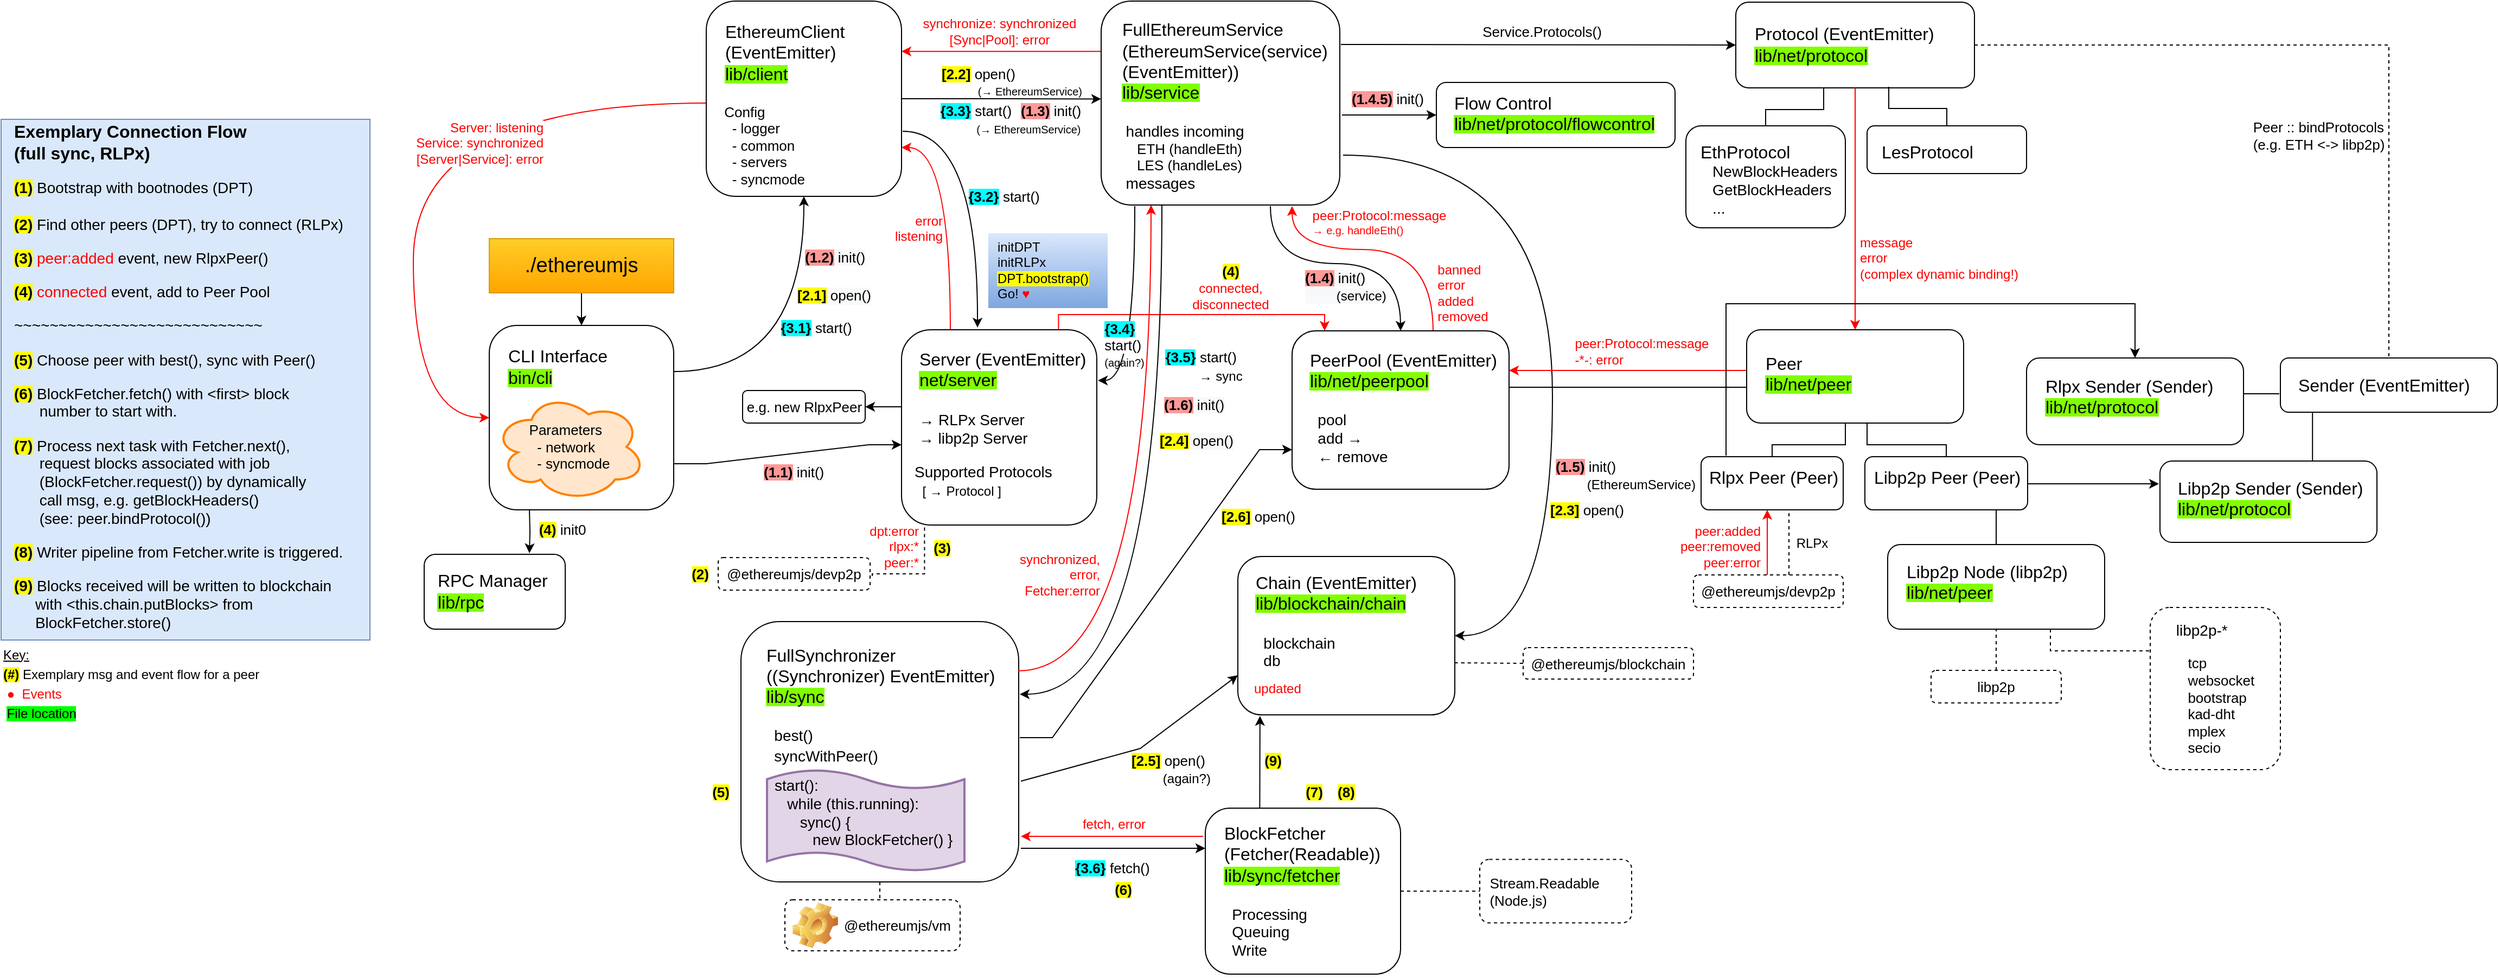<mxfile version="13.10.6" type="google"><diagram id="ZpwmaRQ8JyQAywGu0rjP" name="diagram"><mxGraphModel dx="1296" dy="991" grid="1" gridSize="10" guides="1" tooltips="1" connect="1" arrows="1" fold="1" page="1" pageScale="1" pageWidth="1100" pageHeight="850" math="0" shadow="0"><root><mxCell id="0"/><mxCell id="1" parent="0"/><mxCell id="lCzlWkpQQUXy2onL9oBf-65" style="edgeStyle=orthogonalEdgeStyle;curved=1;rounded=0;orthogonalLoop=1;jettySize=auto;html=1;entryX=1;entryY=0.75;entryDx=0;entryDy=0;startArrow=none;startFill=0;endArrow=classic;endFill=1;strokeColor=#FF0000;strokeWidth=1;exitX=0.25;exitY=0;exitDx=0;exitDy=0;" parent="1" source="lCzlWkpQQUXy2onL9oBf-54" target="lCzlWkpQQUXy2onL9oBf-31" edge="1"><mxGeometry relative="1" as="geometry"/></mxCell><mxCell id="lCzlWkpQQUXy2onL9oBf-144" style="edgeStyle=orthogonalEdgeStyle;rounded=0;orthogonalLoop=1;jettySize=auto;html=1;entryX=0.25;entryY=0;entryDx=0;entryDy=0;startArrow=none;startFill=0;endArrow=classic;endFill=1;strokeColor=#FF0000;strokeWidth=1;exitX=0.804;exitY=-0.002;exitDx=0;exitDy=0;exitPerimeter=0;" parent="1" source="lCzlWkpQQUXy2onL9oBf-54" edge="1"><mxGeometry relative="1" as="geometry"><Array as="points"><mxPoint x="1005" y="350"/><mxPoint x="1250" y="350"/></Array><mxPoint x="1005" y="364" as="sourcePoint"/><mxPoint x="1250" y="365" as="targetPoint"/></mxGeometry></mxCell><mxCell id="lCzlWkpQQUXy2onL9oBf-54" value="" style="rounded=1;whiteSpace=wrap;html=1;shadow=0;glass=0;comic=0;strokeWidth=1;" parent="1" vertex="1"><mxGeometry x="860" y="364" width="180" height="180" as="geometry"/></mxCell><mxCell id="lCzlWkpQQUXy2onL9oBf-29" style="edgeStyle=orthogonalEdgeStyle;rounded=0;orthogonalLoop=1;jettySize=auto;html=1;exitX=0.5;exitY=1;exitDx=0;exitDy=0;strokeWidth=1;" parent="1" edge="1"><mxGeometry relative="1" as="geometry"><mxPoint x="517" y="570" as="targetPoint"/><mxPoint x="517" y="530" as="sourcePoint"/></mxGeometry></mxCell><mxCell id="lCzlWkpQQUXy2onL9oBf-33" style="edgeStyle=orthogonalEdgeStyle;rounded=0;orthogonalLoop=1;jettySize=auto;html=1;entryX=0.5;entryY=1;entryDx=0;entryDy=0;strokeWidth=1;curved=1;exitX=1;exitY=0.25;exitDx=0;exitDy=0;" parent="1" source="lCzlWkpQQUXy2onL9oBf-22" target="lCzlWkpQQUXy2onL9oBf-31" edge="1"><mxGeometry relative="1" as="geometry"/></mxCell><mxCell id="lCzlWkpQQUXy2onL9oBf-59" style="edgeStyle=entityRelationEdgeStyle;rounded=0;orthogonalLoop=1;jettySize=auto;html=1;startArrow=none;startFill=0;endArrow=classic;endFill=1;strokeColor=#000000;strokeWidth=1;exitX=1;exitY=0.75;exitDx=0;exitDy=0;" parent="1" source="lCzlWkpQQUXy2onL9oBf-22" edge="1"><mxGeometry relative="1" as="geometry"><mxPoint x="860" y="470" as="targetPoint"/></mxGeometry></mxCell><mxCell id="lCzlWkpQQUXy2onL9oBf-22" value="" style="rounded=1;whiteSpace=wrap;html=1;shadow=0;glass=0;comic=0;strokeWidth=1;" parent="1" vertex="1"><mxGeometry x="480" y="360" width="170" height="170" as="geometry"/></mxCell><mxCell id="lCzlWkpQQUXy2onL9oBf-4" value="" style="rounded=0;whiteSpace=wrap;html=1;fillColor=#dae8fc;strokeColor=#6c8ebf;" parent="1" vertex="1"><mxGeometry x="30" y="170" width="340" height="480" as="geometry"/></mxCell><mxCell id="lCzlWkpQQUXy2onL9oBf-1" value="&lt;font&gt;&lt;b&gt;&lt;font style=&quot;font-size: 16px&quot;&gt;Exemplary Connection Flow&lt;br&gt;(full sync, RLPx)&lt;/font&gt;&lt;/b&gt;&lt;br&gt;&lt;br&gt;&lt;b style=&quot;font-size: 14px ; background-color: rgb(255 , 255 , 0)&quot;&gt;(1)&lt;/b&gt;&lt;span style=&quot;font-size: 14px&quot;&gt;&amp;nbsp;Bootstrap with bootnodes (DPT)&lt;/span&gt;&lt;br&gt;&lt;b style=&quot;font-size: 14px ; background-color: rgb(255 , 255 , 0)&quot;&gt;&lt;br&gt;(2)&lt;/b&gt;&lt;span style=&quot;font-size: 14px&quot;&gt;&amp;nbsp;Find other peers (DPT), try to connect (RLPx)&lt;/span&gt;&lt;br&gt;&lt;br&gt;&lt;b style=&quot;font-size: 14px ; background-color: rgb(255 , 255 , 0)&quot;&gt;(3)&lt;/b&gt;&lt;span style=&quot;font-size: 14px&quot;&gt;&amp;nbsp;&lt;/span&gt;&lt;font color=&quot;#ff0000&quot; style=&quot;font-size: 14px&quot;&gt;peer:added&lt;/font&gt;&lt;span style=&quot;font-size: 14px&quot;&gt; event, new RlpxPeer()&lt;/span&gt;&lt;br&gt;&lt;br&gt;&lt;b style=&quot;font-size: 14px ; background-color: rgb(255 , 255 , 0)&quot;&gt;(4)&lt;/b&gt;&lt;span style=&quot;font-size: 14px&quot;&gt;&amp;nbsp;&lt;/span&gt;&lt;font color=&quot;#ff0000&quot; style=&quot;font-size: 14px&quot;&gt;connected&lt;/font&gt;&lt;span style=&quot;font-size: 14px&quot;&gt; event, add to Peer Pool&lt;/span&gt;&lt;br&gt;&lt;br&gt;&lt;span style=&quot;font-size: 14px&quot;&gt;~~~~~~~~~~~~~~~~~~~~~~~~~~~~&lt;br&gt;&lt;/span&gt;&lt;br&gt;&lt;b style=&quot;font-size: 14px ; background-color: rgb(255 , 255 , 0)&quot;&gt;(5)&lt;/b&gt;&lt;span style=&quot;font-size: 14px&quot;&gt; Choose peer with best(), sync with Peer()&lt;/span&gt;&lt;br&gt;&lt;br&gt;&lt;b style=&quot;font-size: 14px ; background-color: rgb(255 , 255 , 0)&quot;&gt;(6)&lt;/b&gt;&lt;span style=&quot;font-size: 14px&quot;&gt; BlockFetcher.fetch() with &amp;lt;first&amp;gt; block&lt;br&gt;&amp;nbsp; &amp;nbsp; &amp;nbsp; number&amp;nbsp;&lt;/span&gt;&lt;span style=&quot;font-size: 14px&quot;&gt;to start with.&lt;/span&gt;&lt;br&gt;&lt;br&gt;&lt;span style=&quot;font-size: 14px ; background-color: rgb(255 , 255 , 0)&quot;&gt;&lt;b&gt;(7)&lt;/b&gt;&lt;/span&gt;&lt;span style=&quot;font-size: 14px&quot;&gt; Process next task with Fetcher.next(),&lt;/span&gt;&lt;br&gt;&lt;span style=&quot;font-size: 14px&quot;&gt;&amp;nbsp; &amp;nbsp; &amp;nbsp; request blocks associated with job&lt;/span&gt;&lt;br&gt;&lt;span style=&quot;font-size: 14px&quot;&gt;&amp;nbsp; &amp;nbsp; &amp;nbsp; (BlockFetcher.request()) by dynamically&lt;/span&gt;&lt;br&gt;&lt;span style=&quot;font-size: 14px&quot;&gt;&amp;nbsp; &amp;nbsp; &amp;nbsp; call msg, e.g. getBlockHeaders()&lt;/span&gt;&lt;br&gt;&lt;span style=&quot;font-size: 14px&quot;&gt;&amp;nbsp; &amp;nbsp; &amp;nbsp; (see: peer.bindProtocol())&lt;/span&gt;&lt;br&gt;&lt;br&gt;&lt;b style=&quot;font-size: 14px ; background-color: rgb(255 , 255 , 0)&quot;&gt;(8)&lt;/b&gt;&lt;span style=&quot;font-size: 14px&quot;&gt; Writer pipeline from Fetcher.write is triggered.&lt;/span&gt;&lt;br&gt;&lt;br&gt;&lt;b style=&quot;font-size: 14px ; background-color: rgb(255 , 255 , 0)&quot;&gt;(9)&lt;/b&gt;&lt;span style=&quot;font-size: 14px&quot;&gt; Blocks received will be written to blockchain&lt;/span&gt;&lt;br&gt;&lt;span style=&quot;font-size: 14px&quot;&gt;&amp;nbsp; &amp;nbsp; &amp;nbsp;with &amp;lt;this.chain.putBlocks&amp;gt; from&lt;/span&gt;&lt;br&gt;&lt;span style=&quot;font-size: 14px&quot;&gt;&amp;nbsp; &amp;nbsp; &amp;nbsp;BlockFetcher.store()&lt;/span&gt;&lt;br&gt;&lt;/font&gt;" style="text;html=1;align=left;verticalAlign=middle;resizable=0;points=[];autosize=1;" parent="1" vertex="1"><mxGeometry x="40" y="192" width="320" height="430" as="geometry"/></mxCell><mxCell id="lCzlWkpQQUXy2onL9oBf-6" style="edgeStyle=orthogonalEdgeStyle;rounded=0;orthogonalLoop=1;jettySize=auto;html=1;" parent="1" source="lCzlWkpQQUXy2onL9oBf-5" edge="1"><mxGeometry relative="1" as="geometry"><mxPoint x="565" y="360" as="targetPoint"/></mxGeometry></mxCell><mxCell id="lCzlWkpQQUXy2onL9oBf-5" value="&lt;font style=&quot;font-size: 19px&quot;&gt;./ethereumjs&lt;/font&gt;" style="rounded=0;whiteSpace=wrap;html=1;fillColor=#ffcd28;gradientColor=#ffa500;strokeColor=#d79b00;" parent="1" vertex="1"><mxGeometry x="480" y="280" width="170" height="50" as="geometry"/></mxCell><mxCell id="lCzlWkpQQUXy2onL9oBf-17" value="&lt;div style=&quot;text-align: left ; font-size: 13px&quot;&gt;&lt;font style=&quot;font-size: 13px&quot;&gt;&lt;font style=&quot;font-size: 13px&quot;&gt;Parameters&lt;/font&gt;&lt;/font&gt;&lt;/div&gt;&lt;div style=&quot;text-align: left ; font-size: 13px&quot;&gt;&lt;span&gt;&lt;font style=&quot;font-size: 13px&quot;&gt;&amp;nbsp; - network&lt;/font&gt;&lt;/span&gt;&lt;/div&gt;&lt;div style=&quot;text-align: left ; font-size: 13px&quot;&gt;&lt;font style=&quot;font-size: 13px&quot;&gt;&amp;nbsp; - syncmode&lt;/font&gt;&lt;/div&gt;" style="ellipse;shape=cloud;whiteSpace=wrap;html=1;rounded=1;shadow=0;glass=0;comic=0;strokeColor=#FF8000;strokeWidth=2;fillColor=#FFE6CC;gradientColor=none;gradientDirection=north;" parent="1" vertex="1"><mxGeometry x="484" y="422" width="140" height="100" as="geometry"/></mxCell><mxCell id="lCzlWkpQQUXy2onL9oBf-19" value="&lt;span style=&quot;font-size: 16px&quot;&gt;&amp;nbsp;CLI Interface&lt;/span&gt;&lt;br style=&quot;font-size: 16px&quot;&gt;&lt;span style=&quot;font-size: 16px&quot;&gt;&amp;nbsp;&lt;/span&gt;&lt;span style=&quot;font-size: 16px ; background-color: rgb(128 , 255 , 0)&quot;&gt;bin/cli&lt;/span&gt;" style="text;html=1;align=left;verticalAlign=middle;resizable=0;points=[];autosize=1;" parent="1" vertex="1"><mxGeometry x="491" y="378" width="110" height="40" as="geometry"/></mxCell><mxCell id="lCzlWkpQQUXy2onL9oBf-25" value="" style="rounded=1;whiteSpace=wrap;html=1;shadow=0;glass=0;comic=0;strokeWidth=1;" parent="1" vertex="1"><mxGeometry x="420" y="571" width="130" height="69" as="geometry"/></mxCell><mxCell id="lCzlWkpQQUXy2onL9oBf-26" value="&lt;span style=&quot;font-size: 16px&quot;&gt;&amp;nbsp;RPC Manager&lt;/span&gt;&lt;br style=&quot;font-size: 16px&quot;&gt;&lt;span style=&quot;font-size: 16px&quot;&gt;&amp;nbsp;&lt;/span&gt;&lt;span style=&quot;font-size: 16px ; background-color: rgb(128 , 255 , 0)&quot;&gt;lib/rpc&lt;/span&gt;" style="text;html=1;align=left;verticalAlign=middle;resizable=0;points=[];autosize=1;" parent="1" vertex="1"><mxGeometry x="426" y="585" width="120" height="40" as="geometry"/></mxCell><mxCell id="lCzlWkpQQUXy2onL9oBf-30" value="&lt;font style=&quot;font-size: 13px&quot;&gt;&lt;b style=&quot;background-color: rgb(255 , 255 , 0)&quot;&gt;(4)&lt;/b&gt; init0&lt;/font&gt;" style="text;html=1;align=center;verticalAlign=middle;resizable=0;points=[];autosize=1;" parent="1" vertex="1"><mxGeometry x="517" y="538" width="60" height="20" as="geometry"/></mxCell><mxCell id="lCzlWkpQQUXy2onL9oBf-34" style="edgeStyle=orthogonalEdgeStyle;curved=1;rounded=0;orthogonalLoop=1;jettySize=auto;html=1;entryX=0;entryY=0.5;entryDx=0;entryDy=0;strokeWidth=1;strokeColor=#FF0000;" parent="1" source="lCzlWkpQQUXy2onL9oBf-31" target="lCzlWkpQQUXy2onL9oBf-22" edge="1"><mxGeometry relative="1" as="geometry"><Array as="points"><mxPoint x="410" y="155"/><mxPoint x="410" y="445"/></Array></mxGeometry></mxCell><mxCell id="lCzlWkpQQUXy2onL9oBf-37" value="&lt;div style=&quot;font-size: 12px;&quot;&gt;&lt;span style=&quot;color: rgb(255 , 0 , 0)&quot;&gt;Server: listening&lt;/span&gt;&lt;/div&gt;&lt;font color=&quot;#ff0000&quot; style=&quot;font-size: 12px;&quot;&gt;&lt;div&gt;Service: synchronized&lt;/div&gt;&lt;div&gt;[Server|Service]: error&lt;/div&gt;&lt;/font&gt;" style="edgeLabel;html=1;align=right;verticalAlign=middle;resizable=0;points=[];labelBackgroundColor=#FFFFFF;" parent="lCzlWkpQQUXy2onL9oBf-34" vertex="1" connectable="0"><mxGeometry x="-0.343" y="41" relative="1" as="geometry"><mxPoint x="57" y="-4" as="offset"/></mxGeometry></mxCell><mxCell id="Ao6az7L0VcGF5OCXkC4b-16" style="edgeStyle=orthogonalEdgeStyle;rounded=0;orthogonalLoop=1;jettySize=auto;html=1;entryX=0;entryY=0.48;entryDx=0;entryDy=0;entryPerimeter=0;" parent="1" source="lCzlWkpQQUXy2onL9oBf-31" target="lCzlWkpQQUXy2onL9oBf-91" edge="1"><mxGeometry relative="1" as="geometry"><mxPoint x="1040" y="151.0" as="targetPoint"/></mxGeometry></mxCell><mxCell id="lCzlWkpQQUXy2onL9oBf-31" value="" style="rounded=1;whiteSpace=wrap;html=1;shadow=0;glass=0;comic=0;strokeWidth=1;" parent="1" vertex="1"><mxGeometry x="680" y="61" width="180" height="180" as="geometry"/></mxCell><mxCell id="lCzlWkpQQUXy2onL9oBf-64" style="edgeStyle=orthogonalEdgeStyle;curved=1;rounded=0;orthogonalLoop=1;jettySize=auto;html=1;entryX=0.35;entryY=-0.017;entryDx=0;entryDy=0;startArrow=none;startFill=0;endArrow=classic;endFill=1;strokeColor=#000000;strokeWidth=1;entryPerimeter=0;exitX=1.006;exitY=0.667;exitDx=0;exitDy=0;exitPerimeter=0;" parent="1" source="lCzlWkpQQUXy2onL9oBf-31" edge="1"><mxGeometry relative="1" as="geometry"><mxPoint x="860" y="163" as="sourcePoint"/><mxPoint x="930" y="361.94" as="targetPoint"/></mxGeometry></mxCell><mxCell id="lCzlWkpQQUXy2onL9oBf-32" value="&lt;span style=&quot;font-size: 16px&quot;&gt;&amp;nbsp;EthereumClient&lt;br&gt;&amp;nbsp;(EventEmitter)&lt;br&gt;&amp;nbsp;&lt;/span&gt;&lt;span style=&quot;font-size: 16px ; background-color: rgb(128 , 255 , 0)&quot;&gt;lib/client&lt;br&gt;&lt;/span&gt;&lt;span style=&quot;font-size: 15px&quot;&gt;&amp;nbsp;&lt;/span&gt;&lt;br&gt;&lt;font style=&quot;font-size: 13px&quot;&gt;&lt;i&gt;&amp;nbsp;&lt;/i&gt;Config&lt;br&gt;&amp;nbsp; &amp;nbsp;- logger&lt;br&gt;&amp;nbsp; &amp;nbsp;- common&lt;br&gt;&amp;nbsp; &amp;nbsp;- servers&lt;br&gt;&amp;nbsp; &amp;nbsp;- syncmode&lt;/font&gt;&lt;br&gt;&lt;span style=&quot;font-size: 16px ; background-color: rgb(128 , 255 , 0)&quot;&gt;&lt;br&gt;&lt;/span&gt;" style="text;html=1;align=left;verticalAlign=middle;resizable=0;points=[];autosize=1;" parent="1" vertex="1"><mxGeometry x="691" y="91" width="130" height="150" as="geometry"/></mxCell><mxCell id="lCzlWkpQQUXy2onL9oBf-38" value="&lt;p style=&quot;line-height: 130%&quot;&gt;&lt;/p&gt;&lt;div style=&quot;text-align: left ; font-size: 13px&quot;&gt;&lt;b style=&quot;background-color: rgb(0 , 255 , 255)&quot;&gt;{3.1}&lt;/b&gt;&lt;span&gt; start()&lt;/span&gt;&lt;br&gt;&lt;/div&gt;&lt;p&gt;&lt;/p&gt;" style="text;html=1;align=center;verticalAlign=middle;resizable=0;points=[];autosize=1;" parent="1" vertex="1"><mxGeometry x="741" y="342" width="80" height="40" as="geometry"/></mxCell><mxCell id="lCzlWkpQQUXy2onL9oBf-40" value="&lt;b style=&quot;color: rgb(0 , 0 , 0) ; font-family: &amp;#34;helvetica&amp;#34; ; font-size: 13px ; font-style: normal ; letter-spacing: normal ; text-align: left ; text-indent: 0px ; text-transform: none ; word-spacing: 0px ; background-color: rgb(255 , 153 , 153)&quot;&gt;(1.2)&lt;/b&gt;&lt;span style=&quot;color: rgb(0 , 0 , 0) ; font-family: &amp;#34;helvetica&amp;#34; ; font-size: 13px ; font-style: normal ; font-weight: 400 ; letter-spacing: normal ; text-align: left ; text-indent: 0px ; text-transform: none ; word-spacing: 0px ; background-color: rgb(248 , 249 , 250) ; display: inline ; float: none&quot;&gt;&lt;span&gt;&amp;nbsp;&lt;/span&gt;init()&lt;/span&gt;" style="text;whiteSpace=wrap;html=1;" parent="1" vertex="1"><mxGeometry x="769" y="283" width="80" height="30" as="geometry"/></mxCell><mxCell id="lCzlWkpQQUXy2onL9oBf-41" value="&lt;meta charset=&quot;utf-8&quot;&gt;&lt;div style=&quot;color: rgb(0, 0, 0); font-family: helvetica; font-style: normal; font-weight: 400; letter-spacing: normal; text-indent: 0px; text-transform: none; word-spacing: 0px; background-color: rgb(248, 249, 250); text-align: left; font-size: 13px;&quot;&gt;&lt;span&gt;&lt;font style=&quot;font-size: 13px&quot;&gt;&lt;b style=&quot;background-color: rgb(255 , 255 , 0)&quot;&gt;[2.1]&lt;/b&gt;&lt;span&gt;&amp;nbsp;&lt;/span&gt;open()&lt;/font&gt;&lt;/span&gt;&lt;/div&gt;&lt;br class=&quot;Apple-interchange-newline&quot;&gt;" style="text;whiteSpace=wrap;html=1;" parent="1" vertex="1"><mxGeometry x="762" y="318" width="90" height="40" as="geometry"/></mxCell><mxCell id="lCzlWkpQQUXy2onL9oBf-51" value="&lt;p style=&quot;line-height: 150%&quot;&gt;&lt;u&gt;Key:&lt;/u&gt;&lt;br&gt;&lt;span style=&quot;background-color: rgb(255 , 255 , 0)&quot;&gt;&lt;b&gt;(#)&lt;/b&gt;&lt;/span&gt;&amp;nbsp;Exemplary msg and event flow for a peer&lt;br&gt;&lt;font color=&quot;#ff0000&quot;&gt;&amp;nbsp;●&amp;nbsp; Events&lt;br&gt;&amp;nbsp;&lt;/font&gt;&lt;span style=&quot;background-color: rgb(0 , 255 , 0)&quot;&gt;File location&lt;/span&gt;&lt;br&gt;&lt;/p&gt;" style="text;html=1;align=left;verticalAlign=middle;resizable=0;points=[];autosize=1;fontSize=12;" parent="1" vertex="1"><mxGeometry x="30" y="640" width="250" height="100" as="geometry"/></mxCell><mxCell id="lCzlWkpQQUXy2onL9oBf-58" style="edgeStyle=orthogonalEdgeStyle;curved=1;rounded=0;orthogonalLoop=1;jettySize=auto;html=1;entryX=1;entryY=0.5;entryDx=0;entryDy=0;endArrow=classic;endFill=1;strokeColor=#000000;strokeWidth=1;startArrow=none;startFill=0;" parent="1" target="lCzlWkpQQUXy2onL9oBf-57" edge="1"><mxGeometry relative="1" as="geometry"><mxPoint x="860" y="435" as="sourcePoint"/><Array as="points"><mxPoint x="860" y="435"/><mxPoint x="860" y="435"/></Array></mxGeometry></mxCell><mxCell id="lCzlWkpQQUXy2onL9oBf-52" value="&lt;span style=&quot;font-size: 16px&quot;&gt;&amp;nbsp;Server (EventEmitter)&lt;br&gt;&amp;nbsp;&lt;/span&gt;&lt;span style=&quot;font-size: 16px ; background-color: rgb(128 , 255 , 0)&quot;&gt;net/server&lt;br&gt;&lt;/span&gt;&lt;span style=&quot;font-size: 15px&quot;&gt;&amp;nbsp;&lt;/span&gt;&lt;br&gt;&lt;span style=&quot;font-size: 15px&quot;&gt;&amp;nbsp;&lt;/span&gt;&lt;font style=&quot;font-size: 14px&quot;&gt;→&amp;nbsp;RLPx Server&lt;br&gt;&amp;nbsp;→&amp;nbsp;libp2p Server&lt;/font&gt;&lt;br&gt;&lt;br&gt;&lt;font style=&quot;font-size: 14px&quot;&gt;Supported Protocols&lt;br&gt;&amp;nbsp;&lt;/font&gt; [&amp;nbsp;→ Protocol ]&lt;br&gt;&lt;span style=&quot;font-size: 16px ; background-color: rgb(128 , 255 , 0)&quot;&gt;&lt;br&gt;&lt;br&gt;&lt;/span&gt;" style="text;html=1;align=left;verticalAlign=middle;resizable=0;points=[];autosize=1;" parent="1" vertex="1"><mxGeometry x="870" y="395" width="170" height="150" as="geometry"/></mxCell><mxCell id="lCzlWkpQQUXy2onL9oBf-57" value="&lt;font style=&quot;font-size: 13px&quot;&gt;e.g. new RlpxPeer&lt;/font&gt;" style="rounded=1;whiteSpace=wrap;html=1;shadow=0;glass=0;comic=0;strokeWidth=1;" parent="1" vertex="1"><mxGeometry x="713.5" y="420" width="113" height="30" as="geometry"/></mxCell><mxCell id="lCzlWkpQQUXy2onL9oBf-62" value="&lt;b style=&quot;color: rgb(0 , 0 , 0) ; font-family: &amp;#34;helvetica&amp;#34; ; font-size: 13px ; font-style: normal ; letter-spacing: normal ; text-align: left ; text-indent: 0px ; text-transform: none ; word-spacing: 0px ; background-color: rgb(255 , 153 , 153)&quot;&gt;(1.1)&lt;/b&gt;&lt;span style=&quot;color: rgb(0 , 0 , 0) ; font-family: &amp;#34;helvetica&amp;#34; ; font-size: 13px ; font-style: normal ; font-weight: 400 ; letter-spacing: normal ; text-align: left ; text-indent: 0px ; text-transform: none ; word-spacing: 0px ; background-color: rgb(248 , 249 , 250) ; display: inline ; float: none&quot;&gt;&lt;span&gt;&amp;nbsp;&lt;/span&gt;init()&lt;/span&gt;" style="text;whiteSpace=wrap;html=1;" parent="1" vertex="1"><mxGeometry x="731" y="481" width="80" height="30" as="geometry"/></mxCell><mxCell id="lCzlWkpQQUXy2onL9oBf-68" value="&lt;p style=&quot;line-height: 130%&quot;&gt;&lt;/p&gt;&lt;div style=&quot;text-align: left ; font-size: 13px&quot;&gt;&lt;b style=&quot;background-color: rgb(0 , 255 , 255)&quot;&gt;{3.2}&lt;/b&gt;&lt;span&gt; start()&lt;/span&gt;&lt;br&gt;&lt;/div&gt;&lt;p&gt;&lt;/p&gt;" style="text;html=1;align=center;verticalAlign=middle;resizable=0;points=[];autosize=1;" parent="1" vertex="1"><mxGeometry x="914" y="221" width="80" height="40" as="geometry"/></mxCell><mxCell id="lCzlWkpQQUXy2onL9oBf-80" style="edgeStyle=orthogonalEdgeStyle;rounded=0;orthogonalLoop=1;jettySize=auto;html=1;startArrow=none;startFill=0;endArrow=none;endFill=0;strokeColor=#000000;strokeWidth=1;dashed=1;exitX=1;exitY=0.5;exitDx=0;exitDy=0;entryX=1.078;entryY=0.12;entryDx=0;entryDy=0;entryPerimeter=0;" parent="1" edge="1"><mxGeometry relative="1" as="geometry"><mxPoint x="881.18" y="546" as="targetPoint"/><Array as="points"><mxPoint x="843" y="589"/><mxPoint x="883" y="589"/></Array><mxPoint x="833" y="591" as="sourcePoint"/></mxGeometry></mxCell><mxCell id="lCzlWkpQQUXy2onL9oBf-77" value="&lt;font style=&quot;font-size: 13px&quot;&gt;@ethereumjs/devp2p&lt;/font&gt;" style="rounded=1;whiteSpace=wrap;html=1;shadow=0;glass=0;comic=0;labelBackgroundColor=#FFFFFF;strokeColor=#000000;strokeWidth=1;fillColor=#ffffff;gradientColor=none;dashed=1;" parent="1" vertex="1"><mxGeometry x="691" y="574" width="140" height="30" as="geometry"/></mxCell><mxCell id="lCzlWkpQQUXy2onL9oBf-78" value="&lt;font style=&quot;font-size: 13px&quot;&gt;&lt;b style=&quot;background-color: rgb(255 , 255 , 0)&quot;&gt;(2)&lt;/b&gt;&lt;/font&gt;" style="text;html=1;align=center;verticalAlign=middle;resizable=0;points=[];autosize=1;" parent="1" vertex="1"><mxGeometry x="659" y="579" width="30" height="20" as="geometry"/></mxCell><mxCell id="lCzlWkpQQUXy2onL9oBf-82" value="&lt;font style=&quot;font-size: 12px&quot;&gt;&lt;span style=&quot;color: rgb(255 , 0 , 0) ; background-color: rgb(255 , 255 , 255)&quot;&gt;dpt:error&lt;/span&gt;&lt;br style=&quot;color: rgb(255 , 0 , 0) ; background-color: rgb(255 , 255 , 255)&quot;&gt;&lt;span style=&quot;color: rgb(255 , 0 , 0) ; background-color: rgb(255 , 255 , 255)&quot;&gt;rlpx:*&lt;/span&gt;&lt;br style=&quot;color: rgb(255 , 0 , 0) ; background-color: rgb(255 , 255 , 255)&quot;&gt;&lt;span style=&quot;color: rgb(255 , 0 , 0) ; background-color: rgb(255 , 255 , 255)&quot;&gt;peer:*&lt;/span&gt;&lt;/font&gt;" style="text;html=1;align=right;verticalAlign=middle;resizable=0;points=[];autosize=1;" parent="1" vertex="1"><mxGeometry x="816.5" y="539" width="60" height="50" as="geometry"/></mxCell><mxCell id="lCzlWkpQQUXy2onL9oBf-86" value="" style="group" parent="1" vertex="1" connectable="0"><mxGeometry x="678" y="633" width="290" height="240" as="geometry"/></mxCell><mxCell id="lCzlWkpQQUXy2onL9oBf-69" value="" style="rounded=1;whiteSpace=wrap;html=1;shadow=0;glass=0;comic=0;labelBackgroundColor=#FFFFFF;strokeWidth=1;" parent="lCzlWkpQQUXy2onL9oBf-86" vertex="1"><mxGeometry x="34" width="256" height="240" as="geometry"/></mxCell><mxCell id="lCzlWkpQQUXy2onL9oBf-71" value="&lt;span style=&quot;font-size: 16px&quot;&gt;&amp;nbsp;FullSynchronizer&lt;br&gt;&amp;nbsp;((Synchronizer) EventEmitter)&lt;br&gt;&amp;nbsp;&lt;/span&gt;&lt;span style=&quot;font-size: 16px ; background-color: rgb(128 , 255 , 0)&quot;&gt;lib/sync&lt;br&gt;&lt;/span&gt;&lt;span style=&quot;font-size: 15px&quot;&gt;&amp;nbsp;&lt;/span&gt;&lt;font style=&quot;font-size: 14px&quot;&gt;&lt;br&gt;&amp;nbsp; &amp;nbsp;best()&lt;br&gt;&lt;font style=&quot;font-size: 14px&quot;&gt;&amp;nbsp; &amp;nbsp;syncWithPeer()&lt;/font&gt;&lt;/font&gt;&lt;span style=&quot;font-size: 16px ; background-color: rgb(128 , 255 , 0)&quot;&gt;&lt;br&gt;&lt;/span&gt;" style="text;html=1;align=left;verticalAlign=middle;resizable=0;points=[];autosize=1;" parent="lCzlWkpQQUXy2onL9oBf-86" vertex="1"><mxGeometry x="51" y="27" width="230" height="100" as="geometry"/></mxCell><mxCell id="lCzlWkpQQUXy2onL9oBf-76" value="&lt;font style=&quot;font-size: 13px&quot;&gt;&lt;b style=&quot;background-color: rgb(255 , 255 , 0)&quot;&gt;(5)&lt;/b&gt;&lt;/font&gt;" style="text;html=1;align=center;verticalAlign=middle;resizable=0;points=[];autosize=1;" parent="lCzlWkpQQUXy2onL9oBf-86" vertex="1"><mxGeometry y="147" width="30" height="20" as="geometry"/></mxCell><mxCell id="UHqzfffV5gidq5WjxaJQ-11" value="" style="shape=tape;whiteSpace=wrap;html=1;strokeWidth=2;size=0.19;fillColor=#e1d5e7;strokeColor=#9673a6;direction=east;flipV=1;" parent="lCzlWkpQQUXy2onL9oBf-86" vertex="1"><mxGeometry x="58" y="136.5" width="182" height="93.5" as="geometry"/></mxCell><mxCell id="lCzlWkpQQUXy2onL9oBf-74" value="&lt;font style=&quot;font-size: 14px&quot;&gt;start():&lt;br&gt;&amp;nbsp; &amp;nbsp;while (this.running):&lt;br&gt;&amp;nbsp; &amp;nbsp; &amp;nbsp; sync() {&lt;br&gt;&amp;nbsp; &amp;nbsp; &amp;nbsp; &amp;nbsp; &amp;nbsp;new BlockFetcher() }&lt;br&gt;&lt;/font&gt;" style="text;html=1;align=left;verticalAlign=middle;resizable=0;points=[];autosize=1;" parent="lCzlWkpQQUXy2onL9oBf-86" vertex="1"><mxGeometry x="63" y="141" width="180" height="70" as="geometry"/></mxCell><mxCell id="lCzlWkpQQUXy2onL9oBf-88" value="&lt;font style=&quot;font-size: 13px&quot;&gt;&lt;b style=&quot;background-color: rgb(255 , 255 , 0)&quot;&gt;(3)&lt;/b&gt;&lt;/font&gt;" style="text;html=1;align=center;verticalAlign=middle;resizable=0;points=[];autosize=1;" parent="1" vertex="1"><mxGeometry x="882" y="555" width="30" height="20" as="geometry"/></mxCell><mxCell id="Ao6az7L0VcGF5OCXkC4b-22" style="edgeStyle=orthogonalEdgeStyle;curved=1;rounded=0;orthogonalLoop=1;jettySize=auto;html=1;entryX=0.681;entryY=1.06;entryDx=0;entryDy=0;entryPerimeter=0;strokeColor=#000000;startArrow=classic;startFill=1;endArrow=none;endFill=0;" parent="1" source="lCzlWkpQQUXy2onL9oBf-89" target="lCzlWkpQQUXy2onL9oBf-92" edge="1"><mxGeometry relative="1" as="geometry"/></mxCell><mxCell id="Ao6az7L0VcGF5OCXkC4b-23" style="edgeStyle=orthogonalEdgeStyle;curved=1;rounded=0;orthogonalLoop=1;jettySize=auto;html=1;strokeColor=#FF0000;startArrow=none;startFill=0;endArrow=classic;endFill=1;exitX=0.65;exitY=0.007;exitDx=0;exitDy=0;exitPerimeter=0;" parent="1" source="lCzlWkpQQUXy2onL9oBf-89" edge="1"><mxGeometry relative="1" as="geometry"><mxPoint x="1220" y="250" as="targetPoint"/><mxPoint x="1350" y="360" as="sourcePoint"/><Array as="points"><mxPoint x="1350" y="290"/><mxPoint x="1220" y="290"/></Array></mxGeometry></mxCell><mxCell id="Ao6az7L0VcGF5OCXkC4b-52" style="edgeStyle=orthogonalEdgeStyle;rounded=0;orthogonalLoop=1;jettySize=auto;html=1;startArrow=none;startFill=0;endArrow=none;endFill=0;strokeColor=#000000;" parent="1" edge="1"><mxGeometry relative="1" as="geometry"><mxPoint x="1420" y="417.04" as="sourcePoint"/><mxPoint x="1639" y="417.04" as="targetPoint"/><Array as="points"><mxPoint x="1500" y="417"/><mxPoint x="1500" y="417"/></Array></mxGeometry></mxCell><mxCell id="lCzlWkpQQUXy2onL9oBf-89" value="" style="rounded=1;whiteSpace=wrap;html=1;shadow=0;glass=0;comic=0;strokeWidth=1;" parent="1" vertex="1"><mxGeometry x="1220" y="365" width="200" height="146" as="geometry"/></mxCell><mxCell id="lCzlWkpQQUXy2onL9oBf-90" value="&lt;span style=&quot;font-size: 16px&quot;&gt;&amp;nbsp;PeerPool (EventEmitter)&lt;br&gt;&amp;nbsp;&lt;/span&gt;&lt;span style=&quot;font-size: 16px ; background-color: rgb(128 , 255 , 0)&quot;&gt;lib/net/peerpool&lt;br&gt;&lt;/span&gt;&lt;span style=&quot;font-size: 15px&quot;&gt;&amp;nbsp;&lt;/span&gt;&lt;font style=&quot;font-size: 14px&quot;&gt;&lt;br&gt;&amp;nbsp; &amp;nbsp;pool&lt;br&gt;&lt;font style=&quot;font-size: 14px&quot;&gt;&amp;nbsp; &amp;nbsp;add →&lt;br&gt;&amp;nbsp; &amp;nbsp;← remove&lt;/font&gt;&lt;/font&gt;&lt;span style=&quot;background-color: rgb(128 , 255 , 0) ; font-size: 14px&quot;&gt;&lt;font style=&quot;font-size: 14px&quot;&gt;&lt;br&gt;&lt;/font&gt;&lt;br&gt;&lt;/span&gt;" style="text;html=1;align=left;verticalAlign=middle;resizable=0;points=[];autosize=1;" parent="1" vertex="1"><mxGeometry x="1230" y="389" width="190" height="110" as="geometry"/></mxCell><mxCell id="lCzlWkpQQUXy2onL9oBf-115" style="edgeStyle=orthogonalEdgeStyle;curved=1;rounded=0;orthogonalLoop=1;jettySize=auto;html=1;entryX=0.998;entryY=0.189;entryDx=0;entryDy=0;entryPerimeter=0;startArrow=classic;startFill=1;endArrow=none;endFill=0;strokeColor=#FF0000;strokeWidth=1;" parent="1" source="lCzlWkpQQUXy2onL9oBf-91" target="lCzlWkpQQUXy2onL9oBf-69" edge="1"><mxGeometry relative="1" as="geometry"><Array as="points"><mxPoint x="1090" y="678"/></Array></mxGeometry></mxCell><mxCell id="lCzlWkpQQUXy2onL9oBf-116" style="edgeStyle=orthogonalEdgeStyle;curved=1;rounded=0;orthogonalLoop=1;jettySize=auto;html=1;startArrow=none;startFill=0;endArrow=classic;endFill=1;strokeColor=#000000;strokeWidth=1;" parent="1" source="lCzlWkpQQUXy2onL9oBf-91" edge="1"><mxGeometry relative="1" as="geometry"><mxPoint x="969" y="700" as="targetPoint"/><Array as="points"><mxPoint x="1100" y="700"/></Array></mxGeometry></mxCell><mxCell id="lCzlWkpQQUXy2onL9oBf-123" style="edgeStyle=orthogonalEdgeStyle;rounded=0;orthogonalLoop=1;jettySize=auto;html=1;startArrow=none;startFill=0;endArrow=classic;endFill=1;strokeColor=#000000;strokeWidth=1;curved=1;entryX=1.006;entryY=0.105;entryDx=0;entryDy=0;entryPerimeter=0;" parent="1" target="lCzlWkpQQUXy2onL9oBf-52" edge="1"><mxGeometry relative="1" as="geometry"><mxPoint x="1075" y="250" as="sourcePoint"/><mxPoint x="1044" y="403" as="targetPoint"/><Array as="points"><mxPoint x="1075" y="411"/></Array></mxGeometry></mxCell><mxCell id="Ao6az7L0VcGF5OCXkC4b-17" style="edgeStyle=orthogonalEdgeStyle;rounded=0;orthogonalLoop=1;jettySize=auto;html=1;entryX=1;entryY=0.202;entryDx=0;entryDy=0;entryPerimeter=0;strokeColor=#FF0000;" parent="1" edge="1"><mxGeometry relative="1" as="geometry"><mxPoint x="1044" y="107.385" as="sourcePoint"/><mxPoint x="860" y="107.36" as="targetPoint"/><Array as="points"><mxPoint x="952" y="107"/></Array></mxGeometry></mxCell><mxCell id="lCzlWkpQQUXy2onL9oBf-91" value="" style="rounded=1;whiteSpace=wrap;html=1;shadow=0;glass=0;comic=0;strokeWidth=1;" parent="1" vertex="1"><mxGeometry x="1044" y="61" width="220" height="188" as="geometry"/></mxCell><mxCell id="Ao6az7L0VcGF5OCXkC4b-31" style="edgeStyle=orthogonalEdgeStyle;curved=1;rounded=0;orthogonalLoop=1;jettySize=auto;html=1;entryX=0;entryY=0.5;entryDx=0;entryDy=0;startArrow=none;startFill=0;endArrow=classic;endFill=1;strokeColor=#000000;exitX=0.995;exitY=0.5;exitDx=0;exitDy=0;exitPerimeter=0;" parent="1" source="lCzlWkpQQUXy2onL9oBf-92" target="Ao6az7L0VcGF5OCXkC4b-29" edge="1"><mxGeometry relative="1" as="geometry"/></mxCell><mxCell id="Ao6az7L0VcGF5OCXkC4b-55" style="edgeStyle=orthogonalEdgeStyle;rounded=0;orthogonalLoop=1;jettySize=auto;html=1;entryX=1;entryY=0.5;entryDx=0;entryDy=0;startArrow=none;startFill=0;endArrow=classic;endFill=1;strokeColor=#000000;curved=1;" parent="1" edge="1"><mxGeometry relative="1" as="geometry"><mxPoint x="1267" y="203" as="sourcePoint"/><mxPoint x="1370" y="646" as="targetPoint"/><Array as="points"><mxPoint x="1460" y="203"/><mxPoint x="1460" y="646"/></Array></mxGeometry></mxCell><mxCell id="lCzlWkpQQUXy2onL9oBf-92" value="&lt;span style=&quot;font-size: 16px&quot;&gt;&amp;nbsp;FullEthereumService&lt;br&gt;&amp;nbsp;(EthereumService(service)&lt;br&gt;&amp;nbsp;(EventEmitter))&lt;br&gt;&amp;nbsp;&lt;/span&gt;&lt;span style=&quot;font-size: 16px ; background-color: rgb(128 , 255 , 0)&quot;&gt;lib/service&lt;br&gt;&lt;/span&gt;&lt;span style=&quot;font-size: 15px&quot;&gt;&amp;nbsp;&lt;/span&gt;&lt;font style=&quot;font-size: 14px&quot;&gt;&lt;br&gt;&amp;nbsp; handles incoming&lt;br&gt;&lt;/font&gt;&lt;font style=&quot;font-size: 13px&quot;&gt;&amp;nbsp; &amp;nbsp; &amp;nbsp;ETH (handleEth)&lt;br&gt;&amp;nbsp; &amp;nbsp; &amp;nbsp;LES (handleLes)&lt;/font&gt;&lt;br&gt;&lt;span style=&quot;font-size: 14px&quot;&gt;&amp;nbsp; messages&lt;/span&gt;&lt;span style=&quot;background-color: rgb(128 , 255 , 0) ; font-size: 14px&quot;&gt;&lt;font style=&quot;font-size: 14px&quot;&gt;&lt;br&gt;&lt;/font&gt;&lt;br&gt;&lt;/span&gt;" style="text;html=1;align=left;verticalAlign=middle;resizable=0;points=[];autosize=1;" parent="1" vertex="1"><mxGeometry x="1057" y="91" width="210" height="150" as="geometry"/></mxCell><mxCell id="lCzlWkpQQUXy2onL9oBf-99" style="rounded=0;orthogonalLoop=1;jettySize=auto;html=1;startArrow=none;startFill=0;endArrow=classic;endFill=1;strokeColor=#FF0000;strokeWidth=1;exitX=-0.011;exitY=0.17;exitDx=0;exitDy=0;exitPerimeter=0;" parent="1" source="lCzlWkpQQUXy2onL9oBf-96" edge="1"><mxGeometry relative="1" as="geometry"><mxPoint x="1108.38" y="831.206" as="sourcePoint"/><mxPoint x="970" y="831" as="targetPoint"/></mxGeometry></mxCell><mxCell id="lCzlWkpQQUXy2onL9oBf-108" style="edgeStyle=none;rounded=0;orthogonalLoop=1;jettySize=auto;html=1;entryX=0.302;entryY=1.007;entryDx=0;entryDy=0;entryPerimeter=0;startArrow=none;startFill=0;endArrow=classic;endFill=1;strokeColor=#000000;strokeWidth=1;" parent="1" edge="1"><mxGeometry relative="1" as="geometry"><mxPoint x="1190.189" y="805" as="sourcePoint"/><mxPoint x="1190.4" y="720.022" as="targetPoint"/></mxGeometry></mxCell><mxCell id="Ao6az7L0VcGF5OCXkC4b-58" style="edgeStyle=orthogonalEdgeStyle;curved=1;rounded=0;orthogonalLoop=1;jettySize=auto;html=1;startArrow=none;startFill=0;endArrow=none;endFill=0;strokeColor=#000000;dashed=1;entryX=0;entryY=0.5;entryDx=0;entryDy=0;" parent="1" source="lCzlWkpQQUXy2onL9oBf-96" target="Ao6az7L0VcGF5OCXkC4b-59" edge="1"><mxGeometry relative="1" as="geometry"><mxPoint x="1400" y="881.5" as="targetPoint"/></mxGeometry></mxCell><mxCell id="lCzlWkpQQUXy2onL9oBf-96" value="" style="rounded=1;whiteSpace=wrap;html=1;shadow=0;glass=0;comic=0;strokeWidth=1;" parent="1" vertex="1"><mxGeometry x="1140" y="805" width="180" height="153" as="geometry"/></mxCell><mxCell id="lCzlWkpQQUXy2onL9oBf-97" value="&lt;span style=&quot;font-size: 16px&quot;&gt;&amp;nbsp;BlockFetcher&lt;br&gt;&amp;nbsp;(Fetcher(Readable))&lt;br&gt;&amp;nbsp;&lt;/span&gt;&lt;span style=&quot;font-size: 16px ; background-color: rgb(128 , 255 , 0)&quot;&gt;lib/sync/fetcher&lt;br&gt;&lt;/span&gt;&lt;span style=&quot;font-size: 15px&quot;&gt;&amp;nbsp;&lt;/span&gt;&lt;font style=&quot;font-size: 14px&quot;&gt;&lt;br&gt;&amp;nbsp; &amp;nbsp;Processing&lt;br&gt;&lt;/font&gt;&lt;span style=&quot;font-size: 14px&quot;&gt;&amp;nbsp; &amp;nbsp;Queuing&lt;br&gt;&lt;/span&gt;&lt;span style=&quot;font-size: 14px&quot;&gt;&amp;nbsp; &amp;nbsp;Write&lt;/span&gt;&lt;span style=&quot;background-color: rgb(128 , 255 , 0) ; font-size: 14px&quot;&gt;&lt;font style=&quot;font-size: 14px&quot;&gt;&lt;br&gt;&lt;/font&gt;&lt;br&gt;&lt;/span&gt;" style="text;html=1;align=left;verticalAlign=middle;resizable=0;points=[];autosize=1;" parent="1" vertex="1"><mxGeometry x="1151" y="825" width="160" height="130" as="geometry"/></mxCell><mxCell id="lCzlWkpQQUXy2onL9oBf-101" value="&lt;font color=&quot;#ff0000&quot; size=&quot;1&quot;&gt;&lt;span style=&quot;background-color: rgb(255 , 255 , 255) ; font-size: 12px&quot;&gt;fetch, error&lt;/span&gt;&lt;/font&gt;" style="text;html=1;align=right;verticalAlign=middle;resizable=0;points=[];autosize=1;" parent="1" vertex="1"><mxGeometry x="1016" y="810" width="70" height="20" as="geometry"/></mxCell><mxCell id="lCzlWkpQQUXy2onL9oBf-102" style="edgeStyle=none;rounded=0;orthogonalLoop=1;jettySize=auto;html=1;startArrow=none;startFill=0;endArrow=classic;endFill=1;strokeColor=#000000;strokeWidth=1;" parent="1" edge="1"><mxGeometry relative="1" as="geometry"><mxPoint x="1140" y="842" as="targetPoint"/><mxPoint x="970" y="842" as="sourcePoint"/></mxGeometry></mxCell><mxCell id="lCzlWkpQQUXy2onL9oBf-106" value="&lt;font style=&quot;font-size: 13px&quot;&gt;&lt;b style=&quot;background-color: rgb(255 , 255 , 0)&quot;&gt;(6)&lt;/b&gt;&lt;/font&gt;" style="text;html=1;align=center;verticalAlign=middle;resizable=0;points=[];autosize=1;" parent="1" vertex="1"><mxGeometry x="1049" y="869.5" width="30" height="20" as="geometry"/></mxCell><mxCell id="lCzlWkpQQUXy2onL9oBf-107" value="&lt;p style=&quot;line-height: 130%&quot;&gt;&lt;/p&gt;&lt;div style=&quot;text-align: left ; font-size: 13px&quot;&gt;&lt;b style=&quot;background-color: rgb(0 , 255 , 255)&quot;&gt;{3.6}&lt;/b&gt;&lt;span&gt; fetch()&lt;/span&gt;&lt;br&gt;&lt;/div&gt;&lt;p&gt;&lt;/p&gt;" style="text;html=1;align=center;verticalAlign=middle;resizable=0;points=[];autosize=1;" parent="1" vertex="1"><mxGeometry x="1014" y="840" width="80" height="40" as="geometry"/></mxCell><mxCell id="lCzlWkpQQUXy2onL9oBf-109" value="&lt;font style=&quot;font-size: 13px&quot;&gt;&lt;b style=&quot;background-color: rgb(255 , 255 , 0)&quot;&gt;(9)&lt;/b&gt;&lt;/font&gt;" style="text;html=1;align=center;verticalAlign=middle;resizable=0;points=[];autosize=1;" parent="1" vertex="1"><mxGeometry x="1187" y="751" width="30" height="20" as="geometry"/></mxCell><mxCell id="lCzlWkpQQUXy2onL9oBf-110" style="rounded=0;orthogonalLoop=1;jettySize=auto;html=1;entryX=0;entryY=0.75;entryDx=0;entryDy=0;startArrow=none;startFill=0;endArrow=classic;endFill=1;strokeColor=#000000;strokeWidth=1;exitX=1.008;exitY=0.613;exitDx=0;exitDy=0;exitPerimeter=0;" parent="1" source="lCzlWkpQQUXy2onL9oBf-69" target="lCzlWkpQQUXy2onL9oBf-93" edge="1"><mxGeometry relative="1" as="geometry"><mxPoint x="998" y="775.08" as="sourcePoint"/><Array as="points"><mxPoint x="1080" y="750"/></Array></mxGeometry></mxCell><mxCell id="lCzlWkpQQUXy2onL9oBf-111" value="&lt;div style=&quot;color: rgb(0 , 0 , 0) ; font-family: &amp;#34;helvetica&amp;#34; ; font-style: normal ; font-weight: 400 ; letter-spacing: normal ; text-indent: 0px ; text-transform: none ; word-spacing: 0px ; text-align: left ; font-size: 13px&quot;&gt;&lt;font style=&quot;font-size: 13px&quot;&gt;&lt;b style=&quot;background-color: rgb(255 , 255 , 0)&quot;&gt;[2.5]&lt;/b&gt;&amp;nbsp;open()&lt;/font&gt;&lt;/div&gt;&lt;div style=&quot;color: rgb(0 , 0 , 0) ; font-family: &amp;#34;helvetica&amp;#34; ; font-style: normal ; font-weight: 400 ; letter-spacing: normal ; text-indent: 0px ; text-transform: none ; word-spacing: 0px ; text-align: left&quot;&gt;&lt;font style=&quot;font-size: 13px&quot;&gt;&amp;nbsp; &amp;nbsp; &amp;nbsp; &amp;nbsp;&amp;nbsp;&lt;/font&gt;&lt;font style=&quot;font-size: 12px&quot;&gt;(again?)&lt;/font&gt;&lt;/div&gt;" style="text;whiteSpace=wrap;html=1;" parent="1" vertex="1"><mxGeometry x="1070" y="747" width="90" height="40" as="geometry"/></mxCell><mxCell id="lCzlWkpQQUXy2onL9oBf-113" style="rounded=0;orthogonalLoop=1;jettySize=auto;html=1;entryX=0;entryY=0.75;entryDx=0;entryDy=0;startArrow=none;startFill=0;endArrow=classic;endFill=1;strokeColor=#000000;strokeWidth=1;exitX=1.004;exitY=0.446;exitDx=0;exitDy=0;exitPerimeter=0;elbow=vertical;edgeStyle=entityRelationEdgeStyle;" parent="1" source="lCzlWkpQQUXy2onL9oBf-69" target="lCzlWkpQQUXy2onL9oBf-89" edge="1"><mxGeometry relative="1" as="geometry"><mxPoint x="1008.512" y="733.72" as="sourcePoint"/></mxGeometry></mxCell><mxCell id="lCzlWkpQQUXy2onL9oBf-117" value="&lt;div&gt;&lt;span style=&quot;background-color: rgb(255 , 255 , 255) ; color: rgb(255 , 0 , 0)&quot;&gt;synchronized,&lt;/span&gt;&lt;/div&gt;&lt;font color=&quot;#ff0000&quot;&gt;&lt;div&gt;&lt;span&gt;error,&lt;/span&gt;&lt;/div&gt;&lt;div&gt;&lt;span&gt;Fetcher:error&lt;/span&gt;&lt;/div&gt;&lt;/font&gt;" style="text;html=1;align=right;verticalAlign=middle;resizable=0;points=[];autosize=1;" parent="1" vertex="1"><mxGeometry x="954" y="565" width="90" height="50" as="geometry"/></mxCell><mxCell id="lCzlWkpQQUXy2onL9oBf-118" value="&lt;div style=&quot;color: rgb(0 , 0 , 0) ; font-family: &amp;#34;helvetica&amp;#34; ; font-style: normal ; font-weight: 400 ; letter-spacing: normal ; text-indent: 0px ; text-transform: none ; word-spacing: 0px ; text-align: left ; font-size: 13px&quot;&gt;&lt;font style=&quot;font-size: 13px&quot;&gt;&lt;b style=&quot;background-color: rgb(255 , 255 , 0)&quot;&gt;[2.6]&lt;/b&gt;&amp;nbsp;open()&lt;/font&gt;&lt;/div&gt;" style="text;whiteSpace=wrap;html=1;" parent="1" vertex="1"><mxGeometry x="1153" y="522" width="90" height="40" as="geometry"/></mxCell><mxCell id="lCzlWkpQQUXy2onL9oBf-119" value="" style="group" parent="1" vertex="1" connectable="0"><mxGeometry x="1100" y="545" width="200" height="160" as="geometry"/></mxCell><mxCell id="lCzlWkpQQUXy2onL9oBf-93" value="" style="rounded=1;whiteSpace=wrap;html=1;shadow=0;glass=0;comic=0;strokeWidth=1;" parent="lCzlWkpQQUXy2onL9oBf-119" vertex="1"><mxGeometry x="70" y="28" width="200" height="146" as="geometry"/></mxCell><mxCell id="lCzlWkpQQUXy2onL9oBf-94" value="&lt;span style=&quot;font-size: 16px&quot;&gt;&amp;nbsp;Chain (EventEmitter)&lt;br&gt;&amp;nbsp;&lt;/span&gt;&lt;span style=&quot;font-size: 16px ; background-color: rgb(128 , 255 , 0)&quot;&gt;lib/blockchain/chain&lt;br&gt;&lt;/span&gt;&lt;span style=&quot;font-size: 15px&quot;&gt;&amp;nbsp;&lt;/span&gt;&lt;font style=&quot;font-size: 14px&quot;&gt;&lt;br&gt;&amp;nbsp; &amp;nbsp;blockchain&lt;br&gt;&lt;/font&gt;&lt;span style=&quot;font-size: 14px&quot;&gt;&amp;nbsp; &amp;nbsp;db&lt;/span&gt;&lt;span style=&quot;background-color: rgb(128 , 255 , 0) ; font-size: 14px&quot;&gt;&lt;font style=&quot;font-size: 14px&quot;&gt;&lt;br&gt;&lt;/font&gt;&lt;br&gt;&lt;/span&gt;" style="text;html=1;align=left;verticalAlign=middle;resizable=0;points=[];autosize=1;" parent="lCzlWkpQQUXy2onL9oBf-119" vertex="1"><mxGeometry x="80" y="46" width="170" height="100" as="geometry"/></mxCell><mxCell id="lCzlWkpQQUXy2onL9oBf-95" value="&lt;font color=&quot;#ff0000&quot;&gt;updated&lt;/font&gt;" style="text;html=1;align=left;verticalAlign=middle;resizable=0;points=[];autosize=1;" parent="lCzlWkpQQUXy2onL9oBf-119" vertex="1"><mxGeometry x="83" y="140" width="60" height="20" as="geometry"/></mxCell><mxCell id="lCzlWkpQQUXy2onL9oBf-124" value="&lt;p style=&quot;line-height: 130%&quot;&gt;&lt;/p&gt;&lt;div style=&quot;text-align: left ; font-size: 13px&quot;&gt;&lt;b style=&quot;background-color: rgb(0 , 255 , 255)&quot;&gt;{3.4}&lt;/b&gt;&lt;/div&gt;&lt;div style=&quot;text-align: left ; font-size: 13px&quot;&gt;&lt;span style=&quot;background-color: rgb(255 , 255 , 255)&quot;&gt;&lt;span&gt;start()&lt;/span&gt;&lt;br&gt;&lt;/span&gt;&lt;/div&gt;&lt;div style=&quot;text-align: left&quot;&gt;&lt;font style=&quot;font-size: 10px&quot;&gt;(again?)&lt;/font&gt;&lt;/div&gt;&lt;p&gt;&lt;/p&gt;" style="text;html=1;align=center;verticalAlign=middle;resizable=0;points=[];autosize=1;" parent="1" vertex="1"><mxGeometry x="1040" y="343" width="50" height="70" as="geometry"/></mxCell><mxCell id="lCzlWkpQQUXy2onL9oBf-125" value="&lt;div style=&quot;color: rgb(0 , 0 , 0) ; font-family: &amp;#34;helvetica&amp;#34; ; font-style: normal ; font-weight: 400 ; letter-spacing: normal ; text-indent: 0px ; text-transform: none ; word-spacing: 0px ; background-color: rgb(248 , 249 , 250) ; text-align: left ; font-size: 13px&quot;&gt;&lt;span&gt;&lt;font style=&quot;font-size: 13px&quot;&gt;&lt;b style=&quot;background-color: rgb(255 , 255 , 0)&quot;&gt;[2.4]&lt;/b&gt;&lt;span&gt;&amp;nbsp;&lt;/span&gt;open()&lt;/font&gt;&lt;/span&gt;&lt;/div&gt;" style="text;whiteSpace=wrap;html=1;" parent="1" vertex="1"><mxGeometry x="1096" y="452" width="90" height="40" as="geometry"/></mxCell><mxCell id="lCzlWkpQQUXy2onL9oBf-126" value="&lt;b style=&quot;color: rgb(0 , 0 , 0) ; font-family: &amp;#34;helvetica&amp;#34; ; font-size: 13px ; font-style: normal ; letter-spacing: normal ; text-align: left ; text-indent: 0px ; text-transform: none ; word-spacing: 0px ; background-color: rgb(255 , 153 , 153)&quot;&gt;(1.6)&lt;/b&gt;&lt;span style=&quot;color: rgb(0 , 0 , 0) ; font-family: &amp;#34;helvetica&amp;#34; ; font-size: 13px ; font-style: normal ; font-weight: 400 ; letter-spacing: normal ; text-align: left ; text-indent: 0px ; text-transform: none ; word-spacing: 0px ; background-color: rgb(248 , 249 , 250) ; display: inline ; float: none&quot;&gt;&lt;span&gt;&amp;nbsp;&lt;/span&gt;init()&lt;/span&gt;" style="text;whiteSpace=wrap;html=1;" parent="1" vertex="1"><mxGeometry x="1100" y="419" width="80" height="32" as="geometry"/></mxCell><mxCell id="lCzlWkpQQUXy2onL9oBf-145" value="&lt;div&gt;&lt;font color=&quot;#ff0000&quot;&gt;&lt;span style=&quot;background-color: rgb(255 , 255 , 255)&quot;&gt;connected,&lt;/span&gt;&lt;/font&gt;&lt;/div&gt;&lt;div&gt;&lt;font color=&quot;#ff0000&quot;&gt;&lt;span style=&quot;background-color: rgb(255 , 255 , 255)&quot;&gt;disconnected&lt;/span&gt;&lt;/font&gt;&lt;/div&gt;" style="text;html=1;align=center;verticalAlign=middle;resizable=0;points=[];autosize=1;" parent="1" vertex="1"><mxGeometry x="1118" y="318" width="90" height="30" as="geometry"/></mxCell><mxCell id="lCzlWkpQQUXy2onL9oBf-146" value="&lt;font style=&quot;font-size: 13px&quot;&gt;&lt;b style=&quot;background-color: rgb(255 , 255 , 0)&quot;&gt;(4)&lt;/b&gt;&lt;/font&gt;" style="text;html=1;align=center;verticalAlign=middle;resizable=0;points=[];autosize=1;" parent="1" vertex="1"><mxGeometry x="1148" y="300" width="30" height="20" as="geometry"/></mxCell><mxCell id="Ao6az7L0VcGF5OCXkC4b-4" value="" style="group;strokeColor=none;" parent="1" vertex="1" connectable="0"><mxGeometry x="900" y="275" width="176" height="78.5" as="geometry"/></mxCell><mxCell id="ywn0O7Qsh6qeibxdn55O-1" value="" style="rounded=0;whiteSpace=wrap;html=1;fillColor=#dae8fc;strokeColor=none;gradientColor=#7ea6e0;gradientDirection=south;" parent="Ao6az7L0VcGF5OCXkC4b-4" vertex="1"><mxGeometry x="40" width="110" height="69" as="geometry"/></mxCell><mxCell id="lCzlWkpQQUXy2onL9oBf-128" value="&lt;p style=&quot;line-height: 140%&quot;&gt;&lt;/p&gt;&lt;div style=&quot;text-align: left&quot;&gt;&lt;span&gt;initDPT&lt;/span&gt;&lt;/div&gt;&lt;div style=&quot;text-align: left&quot;&gt;&lt;span&gt;initRLPx&lt;/span&gt;&lt;/div&gt;&lt;div style=&quot;text-align: left&quot;&gt;&lt;span style=&quot;background-color: rgb(255 , 255 , 0)&quot;&gt;DPT.bootstrap()&lt;/span&gt;&lt;/div&gt;&lt;div style=&quot;text-align: left&quot;&gt;Go!&amp;nbsp;&lt;font color=&quot;#ff0000&quot;&gt;♥&lt;/font&gt;&lt;/div&gt;&lt;p&gt;&lt;/p&gt;" style="text;html=1;align=center;verticalAlign=middle;resizable=0;points=[];autosize=1;" parent="Ao6az7L0VcGF5OCXkC4b-4" vertex="1"><mxGeometry x="40" y="-11.5" width="100" height="90" as="geometry"/></mxCell><mxCell id="lCzlWkpQQUXy2onL9oBf-127" value="&lt;p style=&quot;line-height: 130%&quot;&gt;&lt;/p&gt;&lt;div style=&quot;text-align: left ; font-size: 13px&quot;&gt;&lt;b style=&quot;background-color: rgb(0 , 255 , 255)&quot;&gt;{3.5}&lt;/b&gt;&lt;span&gt; start()&lt;/span&gt;&lt;span&gt;&amp;nbsp; &amp;nbsp;&lt;/span&gt;&lt;/div&gt;&lt;div style=&quot;text-align: left&quot;&gt;&lt;span&gt;&lt;span style=&quot;font-size: 14px&quot;&gt;&amp;nbsp; &amp;nbsp; &amp;nbsp; &amp;nbsp; &lt;/span&gt;&lt;font style=&quot;font-size: 12px&quot;&gt;→ sync&lt;/font&gt;&lt;/span&gt;&lt;/div&gt;&lt;p&gt;&lt;/p&gt;" style="text;html=1;align=center;verticalAlign=middle;resizable=0;points=[];autosize=1;" parent="1" vertex="1"><mxGeometry x="1096" y="368" width="90" height="60" as="geometry"/></mxCell><mxCell id="Ao6az7L0VcGF5OCXkC4b-18" value="&lt;font color=&quot;#ff0000&quot;&gt;synchronize: synchronized&lt;br&gt;[Sync|Pool]: error&lt;/font&gt;" style="text;html=1;align=center;verticalAlign=middle;resizable=0;points=[];autosize=1;" parent="1" vertex="1"><mxGeometry x="870" y="74" width="160" height="30" as="geometry"/></mxCell><mxCell id="Ao6az7L0VcGF5OCXkC4b-19" value="&lt;div style=&quot;color: rgb(0 , 0 , 0) ; font-family: &amp;#34;helvetica&amp;#34; ; font-style: normal ; letter-spacing: normal ; text-indent: 0px ; text-transform: none ; word-spacing: 0px ; text-align: left ; font-size: 13px ; font-weight: 400&quot;&gt;&lt;font style=&quot;font-size: 13px&quot;&gt;&lt;b style=&quot;background-color: rgb(255 , 255 , 0)&quot;&gt;[2.2]&lt;/b&gt;&amp;nbsp;open()&lt;/font&gt;&amp;nbsp; &amp;nbsp; &amp;nbsp;&amp;nbsp;&lt;/div&gt;&amp;nbsp; &amp;nbsp; &amp;nbsp; &amp;nbsp; &amp;nbsp; &lt;font style=&quot;font-size: 10px&quot;&gt;(→ EthereumService)&lt;/font&gt;" style="text;whiteSpace=wrap;html=1;" parent="1" vertex="1"><mxGeometry x="895" y="114" width="157" height="40" as="geometry"/></mxCell><mxCell id="Ao6az7L0VcGF5OCXkC4b-20" value="&lt;p style=&quot;line-height: 130%&quot;&gt;&lt;/p&gt;&lt;div style=&quot;text-align: left ; font-size: 13px&quot;&gt;&lt;b style=&quot;background-color: rgb(0 , 255 , 255)&quot;&gt;{3.3}&lt;/b&gt;&lt;span&gt; start()&lt;br&gt;&lt;/span&gt;&lt;span style=&quot;font-size: 12px&quot;&gt;&amp;nbsp; &amp;nbsp; &amp;nbsp; &amp;nbsp; &amp;nbsp;&amp;nbsp;&lt;/span&gt;&lt;font style=&quot;font-size: 10px&quot;&gt;(→ EthereumService)&lt;/font&gt;&lt;br&gt;&lt;/div&gt;&lt;p&gt;&lt;/p&gt;" style="text;html=1;align=center;verticalAlign=middle;resizable=0;points=[];autosize=1;" parent="1" vertex="1"><mxGeometry x="890" y="140" width="140" height="60" as="geometry"/></mxCell><mxCell id="Ao6az7L0VcGF5OCXkC4b-21" value="&lt;b style=&quot;color: rgb(0 , 0 , 0) ; font-family: &amp;#34;helvetica&amp;#34; ; font-size: 13px ; font-style: normal ; letter-spacing: normal ; text-align: left ; text-indent: 0px ; text-transform: none ; word-spacing: 0px ; background-color: rgb(255 , 153 , 153)&quot;&gt;(1.3)&lt;/b&gt;&lt;span style=&quot;color: rgb(0 , 0 , 0) ; font-family: &amp;#34;helvetica&amp;#34; ; font-size: 13px ; font-style: normal ; font-weight: 400 ; letter-spacing: normal ; text-align: left ; text-indent: 0px ; text-transform: none ; word-spacing: 0px ; background-color: rgb(248 , 249 , 250) ; display: inline ; float: none&quot;&gt;&lt;span&gt;&amp;nbsp;&lt;/span&gt;init()&lt;/span&gt;" style="text;whiteSpace=wrap;html=1;" parent="1" vertex="1"><mxGeometry x="968" y="148" width="82" height="28" as="geometry"/></mxCell><mxCell id="Ao6az7L0VcGF5OCXkC4b-26" value="&lt;b style=&quot;color: rgb(0 , 0 , 0) ; font-family: &amp;#34;helvetica&amp;#34; ; font-size: 13px ; font-style: normal ; letter-spacing: normal ; text-align: left ; text-indent: 0px ; text-transform: none ; word-spacing: 0px ; background-color: rgb(255 , 153 , 153)&quot;&gt;(1.4)&lt;/b&gt;&lt;span style=&quot;color: rgb(0 , 0 , 0) ; font-family: &amp;#34;helvetica&amp;#34; ; font-size: 13px ; font-style: normal ; font-weight: 400 ; letter-spacing: normal ; text-align: left ; text-indent: 0px ; text-transform: none ; word-spacing: 0px ; background-color: rgb(248 , 249 , 250) ; display: inline ; float: none&quot;&gt;&lt;span&gt;&amp;nbsp;&lt;/span&gt;init()&lt;br&gt;&amp;nbsp; &amp;nbsp; &amp;nbsp; &amp;nbsp; &lt;/span&gt;&lt;span style=&quot;color: rgb(0 , 0 , 0) ; font-family: &amp;#34;helvetica&amp;#34; ; font-style: normal ; font-weight: 400 ; letter-spacing: normal ; text-align: left ; text-indent: 0px ; text-transform: none ; word-spacing: 0px ; background-color: rgb(248 , 249 , 250) ; display: inline ; float: none&quot;&gt;&lt;font style=&quot;font-size: 12px&quot;&gt;(service)&lt;/font&gt;&lt;br&gt;&lt;/span&gt;" style="text;whiteSpace=wrap;html=1;" parent="1" vertex="1"><mxGeometry x="1230" y="302" width="94" height="32" as="geometry"/></mxCell><mxCell id="Ao6az7L0VcGF5OCXkC4b-27" value="&lt;div style=&quot;text-align: left&quot;&gt;&lt;span&gt;&lt;font color=&quot;#ff0000&quot;&gt;peer:Protocol:message&lt;/font&gt;&lt;/span&gt;&lt;/div&gt;&lt;span style=&quot;font-size: 10px&quot;&gt;&lt;div style=&quot;text-align: left&quot;&gt;&lt;span&gt;&lt;font color=&quot;#ff0000&quot;&gt;→ e.g. handleEth()&lt;/font&gt;&lt;/span&gt;&lt;/div&gt;&lt;/span&gt;" style="text;html=1;align=center;verticalAlign=middle;resizable=0;points=[];autosize=1;" parent="1" vertex="1"><mxGeometry x="1230" y="250" width="140" height="30" as="geometry"/></mxCell><mxCell id="Ao6az7L0VcGF5OCXkC4b-28" value="&lt;div style=&quot;text-align: left&quot;&gt;&lt;font color=&quot;#ff0000&quot;&gt;banned&lt;/font&gt;&lt;/div&gt;&lt;div style=&quot;text-align: left&quot;&gt;&lt;font color=&quot;#ff0000&quot;&gt;error&lt;/font&gt;&lt;/div&gt;&lt;div style=&quot;text-align: left&quot;&gt;&lt;font color=&quot;#ff0000&quot;&gt;added&lt;/font&gt;&lt;/div&gt;&lt;div style=&quot;text-align: left&quot;&gt;&lt;font color=&quot;#ff0000&quot;&gt;removed&lt;/font&gt;&lt;/div&gt;" style="text;html=1;align=center;verticalAlign=middle;resizable=0;points=[];autosize=1;" parent="1" vertex="1"><mxGeometry x="1347" y="300" width="60" height="60" as="geometry"/></mxCell><mxCell id="Ao6az7L0VcGF5OCXkC4b-29" value="" style="rounded=1;whiteSpace=wrap;html=1;shadow=0;glass=0;comic=0;strokeWidth=1;" parent="1" vertex="1"><mxGeometry x="1353" y="136" width="220" height="60" as="geometry"/></mxCell><mxCell id="Ao6az7L0VcGF5OCXkC4b-30" value="&lt;span style=&quot;font-size: 16px&quot;&gt;&amp;nbsp;Flow Control&lt;br&gt;&amp;nbsp;&lt;/span&gt;&lt;span style=&quot;font-size: 16px ; background-color: rgb(128 , 255 , 0)&quot;&gt;lib/net/protocol/flowcontrol&lt;br&gt;&lt;/span&gt;&lt;span style=&quot;background-color: rgb(128 , 255 , 0) ; font-size: 14px&quot;&gt;&lt;br&gt;&lt;/span&gt;" style="text;html=1;align=left;verticalAlign=middle;resizable=0;points=[];autosize=1;" parent="1" vertex="1"><mxGeometry x="1363" y="147.5" width="200" height="50" as="geometry"/></mxCell><mxCell id="Ao6az7L0VcGF5OCXkC4b-32" value="&lt;b style=&quot;color: rgb(0 , 0 , 0) ; font-family: &amp;#34;helvetica&amp;#34; ; font-size: 13px ; font-style: normal ; letter-spacing: normal ; text-align: left ; text-indent: 0px ; text-transform: none ; word-spacing: 0px ; background-color: rgb(255 , 153 , 153)&quot;&gt;(1.4.5)&lt;/b&gt;&lt;span style=&quot;color: rgb(0 , 0 , 0) ; font-family: &amp;#34;helvetica&amp;#34; ; font-size: 13px ; font-style: normal ; font-weight: 400 ; letter-spacing: normal ; text-align: left ; text-indent: 0px ; text-transform: none ; word-spacing: 0px ; background-color: rgb(248 , 249 , 250) ; display: inline ; float: none&quot;&gt;&lt;span&gt;&amp;nbsp;&lt;/span&gt;init()&lt;/span&gt;" style="text;whiteSpace=wrap;html=1;" parent="1" vertex="1"><mxGeometry x="1273" y="137" width="82" height="28" as="geometry"/></mxCell><mxCell id="Ao6az7L0VcGF5OCXkC4b-35" style="edgeStyle=orthogonalEdgeStyle;curved=1;rounded=0;orthogonalLoop=1;jettySize=auto;html=1;startArrow=classic;startFill=1;endArrow=none;endFill=0;strokeColor=#000000;exitX=0;exitY=0.5;exitDx=0;exitDy=0;" parent="1" edge="1"><mxGeometry relative="1" as="geometry"><mxPoint x="1629" y="101.5" as="sourcePoint"/><mxPoint x="1265" y="101" as="targetPoint"/><Array as="points"><mxPoint x="1444" y="101"/></Array></mxGeometry></mxCell><mxCell id="Ao6az7L0VcGF5OCXkC4b-48" style="edgeStyle=orthogonalEdgeStyle;rounded=0;orthogonalLoop=1;jettySize=auto;html=1;entryX=0.5;entryY=0;entryDx=0;entryDy=0;startArrow=none;startFill=0;endArrow=none;endFill=0;strokeColor=#000000;" parent="1" source="Ao6az7L0VcGF5OCXkC4b-33" target="Ao6az7L0VcGF5OCXkC4b-43" edge="1"><mxGeometry relative="1" as="geometry"><Array as="points"><mxPoint x="1710" y="161"/><mxPoint x="1657" y="161"/></Array></mxGeometry></mxCell><mxCell id="Ao6az7L0VcGF5OCXkC4b-69" style="edgeStyle=orthogonalEdgeStyle;rounded=0;orthogonalLoop=1;jettySize=auto;html=1;entryX=0.5;entryY=0;entryDx=0;entryDy=0;dashed=1;startArrow=none;startFill=0;endArrow=none;endFill=0;strokeColor=#000000;" parent="1" source="Ao6az7L0VcGF5OCXkC4b-33" target="Ao6az7L0VcGF5OCXkC4b-67" edge="1"><mxGeometry relative="1" as="geometry"/></mxCell><mxCell id="Ao6az7L0VcGF5OCXkC4b-33" value="" style="rounded=1;whiteSpace=wrap;html=1;shadow=0;glass=0;comic=0;strokeWidth=1;" parent="1" vertex="1"><mxGeometry x="1629" y="62" width="220" height="79" as="geometry"/></mxCell><mxCell id="Ao6az7L0VcGF5OCXkC4b-34" value="&lt;span style=&quot;font-size: 16px&quot;&gt;&amp;nbsp;Protocol (EventEmitter)&lt;br&gt;&amp;nbsp;&lt;/span&gt;&lt;span style=&quot;font-size: 16px ; background-color: rgb(128 , 255 , 0)&quot;&gt;lib/net/protocol&lt;/span&gt;&lt;span style=&quot;background-color: rgb(128 , 255 , 0) ; font-size: 14px&quot;&gt;&lt;br&gt;&lt;/span&gt;" style="text;html=1;align=left;verticalAlign=middle;resizable=0;points=[];autosize=1;" parent="1" vertex="1"><mxGeometry x="1640" y="81" width="190" height="40" as="geometry"/></mxCell><mxCell id="Ao6az7L0VcGF5OCXkC4b-36" value="&lt;font style=&quot;font-size: 13px&quot;&gt;Service.Protocols()&lt;/font&gt;" style="text;html=1;align=center;verticalAlign=middle;resizable=0;points=[];autosize=1;" parent="1" vertex="1"><mxGeometry x="1385" y="79" width="130" height="20" as="geometry"/></mxCell><mxCell id="Ao6az7L0VcGF5OCXkC4b-41" style="edgeStyle=orthogonalEdgeStyle;curved=1;rounded=0;orthogonalLoop=1;jettySize=auto;html=1;entryX=0.5;entryY=1;entryDx=0;entryDy=0;startArrow=classic;startFill=1;endArrow=none;endFill=0;strokeColor=#FF0000;" parent="1" source="Ao6az7L0VcGF5OCXkC4b-38" target="Ao6az7L0VcGF5OCXkC4b-33" edge="1"><mxGeometry relative="1" as="geometry"/></mxCell><mxCell id="Ao6az7L0VcGF5OCXkC4b-51" style="edgeStyle=orthogonalEdgeStyle;rounded=0;orthogonalLoop=1;jettySize=auto;html=1;entryX=1;entryY=0.25;entryDx=0;entryDy=0;startArrow=none;startFill=0;endArrow=classic;endFill=1;strokeColor=#FF0000;" parent="1" source="Ao6az7L0VcGF5OCXkC4b-38" target="lCzlWkpQQUXy2onL9oBf-89" edge="1"><mxGeometry relative="1" as="geometry"><Array as="points"><mxPoint x="1529" y="402"/></Array></mxGeometry></mxCell><mxCell id="Ao6az7L0VcGF5OCXkC4b-75" style="edgeStyle=orthogonalEdgeStyle;rounded=0;orthogonalLoop=1;jettySize=auto;html=1;entryX=0.5;entryY=0;entryDx=0;entryDy=0;startArrow=none;startFill=0;endArrow=none;endFill=0;strokeColor=#000000;" parent="1" source="Ao6az7L0VcGF5OCXkC4b-38" target="Ao6az7L0VcGF5OCXkC4b-71" edge="1"><mxGeometry relative="1" as="geometry"><Array as="points"><mxPoint x="1730" y="470"/><mxPoint x="1663" y="470"/></Array></mxGeometry></mxCell><mxCell id="Ao6az7L0VcGF5OCXkC4b-76" style="edgeStyle=orthogonalEdgeStyle;rounded=0;orthogonalLoop=1;jettySize=auto;html=1;entryX=0.5;entryY=0;entryDx=0;entryDy=0;startArrow=none;startFill=0;endArrow=none;endFill=0;strokeColor=#000000;" parent="1" source="Ao6az7L0VcGF5OCXkC4b-38" target="Ao6az7L0VcGF5OCXkC4b-73" edge="1"><mxGeometry relative="1" as="geometry"><Array as="points"><mxPoint x="1750" y="470"/><mxPoint x="1823" y="470"/></Array></mxGeometry></mxCell><mxCell id="Ao6az7L0VcGF5OCXkC4b-38" value="" style="rounded=1;whiteSpace=wrap;html=1;shadow=0;glass=0;comic=0;strokeWidth=1;" parent="1" vertex="1"><mxGeometry x="1639" y="364" width="200" height="86" as="geometry"/></mxCell><mxCell id="Ao6az7L0VcGF5OCXkC4b-39" value="&lt;span style=&quot;font-size: 16px&quot;&gt;&amp;nbsp;Peer&lt;br&gt;&amp;nbsp;&lt;/span&gt;&lt;span style=&quot;font-size: 16px ; background-color: rgb(128 , 255 , 0)&quot;&gt;lib/net/peer&lt;br&gt;&lt;/span&gt;&lt;span style=&quot;background-color: rgb(128 , 255 , 0) ; font-size: 14px&quot;&gt;&lt;br&gt;&lt;/span&gt;" style="text;html=1;align=left;verticalAlign=middle;resizable=0;points=[];autosize=1;" parent="1" vertex="1"><mxGeometry x="1650" y="388" width="100" height="50" as="geometry"/></mxCell><mxCell id="Ao6az7L0VcGF5OCXkC4b-42" value="&lt;div style=&quot;text-align: left&quot;&gt;&lt;span&gt;&lt;font color=&quot;#ff0000&quot;&gt;message&lt;/font&gt;&lt;/span&gt;&lt;/div&gt;&lt;div style=&quot;text-align: left&quot;&gt;&lt;span&gt;&lt;font color=&quot;#ff0000&quot;&gt;error&lt;/font&gt;&lt;/span&gt;&lt;/div&gt;&lt;div style=&quot;text-align: left&quot;&gt;&lt;span&gt;&lt;font color=&quot;#ff0000&quot;&gt;(complex dynamic binding!)&lt;/font&gt;&lt;/span&gt;&lt;/div&gt;" style="text;html=1;align=center;verticalAlign=middle;resizable=0;points=[];autosize=1;" parent="1" vertex="1"><mxGeometry x="1736" y="273" width="160" height="50" as="geometry"/></mxCell><mxCell id="Ao6az7L0VcGF5OCXkC4b-43" value="" style="rounded=1;whiteSpace=wrap;html=1;shadow=0;glass=0;comic=0;strokeWidth=1;" parent="1" vertex="1"><mxGeometry x="1583" y="176" width="147" height="94" as="geometry"/></mxCell><mxCell id="Ao6az7L0VcGF5OCXkC4b-44" value="&lt;font style=&quot;font-size: 16px&quot;&gt;&amp;nbsp;EthProtocol&lt;/font&gt;&lt;br&gt;&lt;span style=&quot;font-size: 14px&quot;&gt;&amp;nbsp; &amp;nbsp; NewBlockHeaders&lt;/span&gt;&lt;br&gt;&lt;span style=&quot;font-size: 14px&quot;&gt;&amp;nbsp; &amp;nbsp; GetBlockHeaders&lt;br&gt;&amp;nbsp; &amp;nbsp; ...&lt;/span&gt;&lt;span style=&quot;background-color: rgb(128 , 255 , 0) ; font-size: 14px&quot;&gt;&lt;br&gt;&lt;/span&gt;" style="text;html=1;align=left;verticalAlign=middle;resizable=0;points=[];autosize=1;" parent="1" vertex="1"><mxGeometry x="1590" y="190" width="150" height="70" as="geometry"/></mxCell><mxCell id="Ao6az7L0VcGF5OCXkC4b-50" style="edgeStyle=orthogonalEdgeStyle;rounded=0;orthogonalLoop=1;jettySize=auto;html=1;startArrow=none;startFill=0;endArrow=none;endFill=0;strokeColor=#000000;" parent="1" source="Ao6az7L0VcGF5OCXkC4b-45" edge="1"><mxGeometry relative="1" as="geometry"><mxPoint x="1770" y="140" as="targetPoint"/><Array as="points"><mxPoint x="1823" y="160"/><mxPoint x="1770" y="160"/></Array></mxGeometry></mxCell><mxCell id="Ao6az7L0VcGF5OCXkC4b-45" value="" style="rounded=1;whiteSpace=wrap;html=1;shadow=0;glass=0;comic=0;strokeWidth=1;" parent="1" vertex="1"><mxGeometry x="1750" y="176" width="147" height="44" as="geometry"/></mxCell><mxCell id="Ao6az7L0VcGF5OCXkC4b-46" value="&lt;font style=&quot;font-size: 16px&quot;&gt;&amp;nbsp;LesProtocol&lt;/font&gt;&lt;span style=&quot;background-color: rgb(128 , 255 , 0) ; font-size: 14px&quot;&gt;&lt;br&gt;&lt;/span&gt;" style="text;html=1;align=left;verticalAlign=middle;resizable=0;points=[];autosize=1;" parent="1" vertex="1"><mxGeometry x="1757" y="190" width="100" height="20" as="geometry"/></mxCell><mxCell id="Ao6az7L0VcGF5OCXkC4b-53" value="&lt;div style=&quot;text-align: left&quot;&gt;&lt;font color=&quot;#ff0000&quot;&gt;peer:Protocol:message&lt;/font&gt;&lt;/div&gt;&lt;div style=&quot;text-align: left&quot;&gt;&lt;font color=&quot;#ff0000&quot;&gt;-*-: error&lt;/font&gt;&lt;/div&gt;" style="text;html=1;align=center;verticalAlign=middle;resizable=0;points=[];autosize=1;" parent="1" vertex="1"><mxGeometry x="1472" y="369" width="140" height="30" as="geometry"/></mxCell><mxCell id="Ao6az7L0VcGF5OCXkC4b-56" value="&lt;font style=&quot;font-size: 13px&quot;&gt;&lt;b style=&quot;background-color: rgb(255 , 255 , 0)&quot;&gt;(7)&lt;/b&gt;&lt;/font&gt;" style="text;html=1;align=center;verticalAlign=middle;resizable=0;points=[];autosize=1;" parent="1" vertex="1"><mxGeometry x="1225" y="780" width="30" height="20" as="geometry"/></mxCell><mxCell id="Ao6az7L0VcGF5OCXkC4b-57" value="&lt;b style=&quot;color: rgb(0 , 0 , 0) ; font-family: &amp;#34;helvetica&amp;#34; ; font-size: 13px ; font-style: normal ; letter-spacing: normal ; text-align: center ; text-indent: 0px ; text-transform: none ; word-spacing: 0px ; background-color: rgb(255 , 255 , 0)&quot;&gt;(8)&lt;/b&gt;" style="text;whiteSpace=wrap;html=1;" parent="1" vertex="1"><mxGeometry x="1260" y="776" width="40" height="30" as="geometry"/></mxCell><mxCell id="Ao6az7L0VcGF5OCXkC4b-59" value="&lt;font style=&quot;font-size: 13px&quot;&gt;&amp;nbsp; Stream.Readable&lt;br&gt;&amp;nbsp; (Node.js)&lt;/font&gt;" style="rounded=1;whiteSpace=wrap;html=1;dashed=1;align=left;" parent="1" vertex="1"><mxGeometry x="1393" y="852.25" width="140" height="58.5" as="geometry"/></mxCell><mxCell id="Ao6az7L0VcGF5OCXkC4b-60" style="edgeStyle=orthogonalEdgeStyle;curved=1;rounded=0;orthogonalLoop=1;jettySize=auto;html=1;startArrow=none;startFill=0;endArrow=none;endFill=0;strokeColor=#000000;dashed=1;entryX=0;entryY=0.5;entryDx=0;entryDy=0;" parent="1" target="Ao6az7L0VcGF5OCXkC4b-61" edge="1"><mxGeometry relative="1" as="geometry"><mxPoint x="1450" y="671" as="targetPoint"/><mxPoint x="1370" y="671" as="sourcePoint"/></mxGeometry></mxCell><mxCell id="Ao6az7L0VcGF5OCXkC4b-61" value="&lt;font style=&quot;font-size: 13px&quot;&gt;@ethereumjs/blockchain&lt;/font&gt;" style="rounded=1;whiteSpace=wrap;html=1;dashed=1;" parent="1" vertex="1"><mxGeometry x="1433" y="657" width="157" height="29" as="geometry"/></mxCell><mxCell id="Ao6az7L0VcGF5OCXkC4b-63" value="&lt;div style=&quot;color: rgb(0 , 0 , 0) ; font-family: &amp;#34;helvetica&amp;#34; ; font-style: normal ; font-weight: 400 ; letter-spacing: normal ; text-indent: 0px ; text-transform: none ; word-spacing: 0px ; background-color: rgb(248 , 249 , 250) ; text-align: left ; font-size: 13px&quot;&gt;&lt;span&gt;&lt;font style=&quot;font-size: 13px&quot;&gt;&lt;b style=&quot;background-color: rgb(255 , 255 , 0)&quot;&gt;[2.3]&lt;/b&gt;&lt;span&gt;&amp;nbsp;&lt;/span&gt;open()&lt;/font&gt;&lt;/span&gt;&lt;/div&gt;" style="text;whiteSpace=wrap;html=1;" parent="1" vertex="1"><mxGeometry x="1456" y="516" width="90" height="40" as="geometry"/></mxCell><mxCell id="Ao6az7L0VcGF5OCXkC4b-64" value="&lt;b style=&quot;color: rgb(0 , 0 , 0) ; font-family: &amp;#34;helvetica&amp;#34; ; font-size: 13px ; font-style: normal ; letter-spacing: normal ; text-align: left ; text-indent: 0px ; text-transform: none ; word-spacing: 0px ; background-color: rgb(255 , 153 , 153)&quot;&gt;(1.5)&lt;/b&gt;&lt;span style=&quot;color: rgb(0 , 0 , 0) ; font-family: &amp;#34;helvetica&amp;#34; ; font-size: 13px ; font-style: normal ; font-weight: 400 ; letter-spacing: normal ; text-align: left ; text-indent: 0px ; text-transform: none ; word-spacing: 0px ; display: inline ; float: none&quot;&gt;&lt;span style=&quot;background-color: rgb(248 , 249 , 250)&quot;&gt;&amp;nbsp;&lt;/span&gt;init()&lt;br&gt;&amp;nbsp; &amp;nbsp; &amp;nbsp; &amp;nbsp; &lt;/span&gt;&lt;span style=&quot;color: rgb(0 , 0 , 0) ; font-family: &amp;#34;helvetica&amp;#34; ; font-style: normal ; font-weight: 400 ; letter-spacing: normal ; text-align: left ; text-indent: 0px ; text-transform: none ; word-spacing: 0px ; display: inline ; float: none&quot;&gt;&lt;font style=&quot;font-size: 12px&quot;&gt;(EthereumService)&lt;/font&gt;&lt;br&gt;&lt;/span&gt;" style="text;whiteSpace=wrap;html=1;" parent="1" vertex="1"><mxGeometry x="1461" y="476" width="147" height="32" as="geometry"/></mxCell><mxCell id="Ao6az7L0VcGF5OCXkC4b-99" style="edgeStyle=orthogonalEdgeStyle;rounded=0;orthogonalLoop=1;jettySize=auto;html=1;startArrow=none;startFill=0;endArrow=none;endFill=0;strokeColor=#000000;" parent="1" edge="1"><mxGeometry relative="1" as="geometry"><mxPoint x="2130" y="423" as="targetPoint"/><mxPoint x="2097" y="423" as="sourcePoint"/></mxGeometry></mxCell><mxCell id="Ao6az7L0VcGF5OCXkC4b-65" value="" style="rounded=1;whiteSpace=wrap;html=1;shadow=0;glass=0;comic=0;strokeWidth=1;" parent="1" vertex="1"><mxGeometry x="1897" y="390" width="200" height="80" as="geometry"/></mxCell><mxCell id="Ao6az7L0VcGF5OCXkC4b-66" value="&lt;span style=&quot;font-size: 16px&quot;&gt;&amp;nbsp;Rlpx Sender (Sender)&lt;br&gt;&amp;nbsp;&lt;/span&gt;&lt;span style=&quot;font-size: 16px ; background-color: rgb(128 , 255 , 0)&quot;&gt;lib/net/protocol&lt;br&gt;&lt;/span&gt;&lt;span style=&quot;background-color: rgb(128 , 255 , 0) ; font-size: 14px&quot;&gt;&lt;br&gt;&lt;/span&gt;" style="text;html=1;align=left;verticalAlign=middle;resizable=0;points=[];autosize=1;" parent="1" vertex="1"><mxGeometry x="1908" y="409" width="170" height="50" as="geometry"/></mxCell><mxCell id="Ao6az7L0VcGF5OCXkC4b-97" style="edgeStyle=orthogonalEdgeStyle;rounded=0;orthogonalLoop=1;jettySize=auto;html=1;startArrow=none;startFill=0;endArrow=none;endFill=0;strokeColor=#000000;exitX=0.148;exitY=1.003;exitDx=0;exitDy=0;exitPerimeter=0;" parent="1" source="Ao6az7L0VcGF5OCXkC4b-67" edge="1"><mxGeometry relative="1" as="geometry"><mxPoint x="2161" y="500" as="targetPoint"/><mxPoint x="2161.0" y="475" as="sourcePoint"/><Array as="points"><mxPoint x="2161" y="490"/><mxPoint x="2161" y="490"/></Array></mxGeometry></mxCell><mxCell id="Ao6az7L0VcGF5OCXkC4b-67" value="" style="rounded=1;whiteSpace=wrap;html=1;shadow=0;glass=0;comic=0;strokeWidth=1;" parent="1" vertex="1"><mxGeometry x="2131" y="390" width="200" height="50" as="geometry"/></mxCell><mxCell id="Ao6az7L0VcGF5OCXkC4b-68" value="&lt;span style=&quot;font-size: 16px&quot;&gt;&amp;nbsp;Sender (EventEmitter)&lt;br&gt;&lt;/span&gt;&lt;span style=&quot;font-size: 16px ; background-color: rgb(128 , 255 , 0)&quot;&gt;&lt;br&gt;&lt;/span&gt;&lt;span style=&quot;background-color: rgb(128 , 255 , 0) ; font-size: 14px&quot;&gt;&lt;br&gt;&lt;/span&gt;" style="text;html=1;align=left;verticalAlign=middle;resizable=0;points=[];autosize=1;" parent="1" vertex="1"><mxGeometry x="2141" y="408" width="180" height="50" as="geometry"/></mxCell><mxCell id="Ao6az7L0VcGF5OCXkC4b-70" value="&lt;div style=&quot;text-align: left ; font-size: 13px&quot;&gt;&lt;span&gt;&lt;font style=&quot;font-size: 13px&quot;&gt;Peer :: bindProtocols&lt;/font&gt;&lt;/span&gt;&lt;/div&gt;&lt;div style=&quot;text-align: left ; font-size: 13px&quot;&gt;&lt;span&gt;&lt;font style=&quot;font-size: 13px&quot;&gt;(e.g. ETH &amp;lt;-&amp;gt; libp2p)&lt;/font&gt;&lt;/span&gt;&lt;/div&gt;" style="text;html=1;align=center;verticalAlign=middle;resizable=0;points=[];autosize=1;" parent="1" vertex="1"><mxGeometry x="2096" y="170" width="140" height="30" as="geometry"/></mxCell><mxCell id="Ao6az7L0VcGF5OCXkC4b-71" value="" style="rounded=1;whiteSpace=wrap;html=1;shadow=0;glass=0;comic=0;strokeWidth=1;" parent="1" vertex="1"><mxGeometry x="1597" y="481" width="131" height="49" as="geometry"/></mxCell><mxCell id="Ao6az7L0VcGF5OCXkC4b-78" style="edgeStyle=orthogonalEdgeStyle;rounded=0;orthogonalLoop=1;jettySize=auto;html=1;entryX=0.5;entryY=0;entryDx=0;entryDy=0;startArrow=none;startFill=0;endArrow=classic;endFill=1;strokeColor=#000000;" parent="1" target="Ao6az7L0VcGF5OCXkC4b-65" edge="1"><mxGeometry relative="1" as="geometry"><mxPoint x="1620" y="480" as="sourcePoint"/><Array as="points"><mxPoint x="1620" y="340"/><mxPoint x="1997" y="340"/></Array></mxGeometry></mxCell><mxCell id="Ao6az7L0VcGF5OCXkC4b-72" value="&lt;span style=&quot;font-size: 16px&quot;&gt;&amp;nbsp;Rlpx Peer (Peer)&lt;/span&gt;&lt;span style=&quot;font-size: 16px ; background-color: rgb(128 , 255 , 0)&quot;&gt;&lt;br&gt;&lt;/span&gt;&lt;span style=&quot;background-color: rgb(128 , 255 , 0) ; font-size: 14px&quot;&gt;&lt;br&gt;&lt;/span&gt;" style="text;html=1;align=left;verticalAlign=middle;resizable=0;points=[];autosize=1;" parent="1" vertex="1"><mxGeometry x="1598" y="488" width="140" height="40" as="geometry"/></mxCell><mxCell id="Ao6az7L0VcGF5OCXkC4b-95" style="edgeStyle=orthogonalEdgeStyle;rounded=0;orthogonalLoop=1;jettySize=auto;html=1;startArrow=none;startFill=0;endArrow=classic;endFill=1;strokeColor=#000000;" parent="1" source="Ao6az7L0VcGF5OCXkC4b-73" edge="1"><mxGeometry relative="1" as="geometry"><mxPoint x="2019" y="506" as="targetPoint"/><Array as="points"><mxPoint x="2019" y="506"/></Array></mxGeometry></mxCell><mxCell id="Ao6az7L0VcGF5OCXkC4b-73" value="" style="rounded=1;whiteSpace=wrap;html=1;shadow=0;glass=0;comic=0;strokeWidth=1;" parent="1" vertex="1"><mxGeometry x="1748" y="481" width="150" height="49" as="geometry"/></mxCell><mxCell id="Ao6az7L0VcGF5OCXkC4b-74" value="&lt;span style=&quot;font-size: 16px&quot;&gt;&amp;nbsp;Libp2p Peer (Peer)&lt;/span&gt;&lt;span style=&quot;font-size: 16px ; background-color: rgb(128 , 255 , 0)&quot;&gt;&lt;br&gt;&lt;/span&gt;&lt;span style=&quot;background-color: rgb(128 , 255 , 0) ; font-size: 14px&quot;&gt;&lt;br&gt;&lt;/span&gt;" style="text;html=1;align=left;verticalAlign=middle;resizable=0;points=[];autosize=1;" parent="1" vertex="1"><mxGeometry x="1750" y="488" width="160" height="40" as="geometry"/></mxCell><mxCell id="Ao6az7L0VcGF5OCXkC4b-81" style="rounded=0;orthogonalLoop=1;jettySize=auto;html=1;startArrow=none;startFill=0;endArrow=none;endFill=0;strokeColor=#000000;dashed=1;" parent="1" edge="1"><mxGeometry relative="1" as="geometry"><mxPoint x="1678" y="590" as="sourcePoint"/><mxPoint x="1678" y="530" as="targetPoint"/></mxGeometry></mxCell><mxCell id="Ao6az7L0VcGF5OCXkC4b-79" value="&lt;font style=&quot;font-size: 13px&quot;&gt;@ethereumjs/devp2p&lt;/font&gt;" style="rounded=1;whiteSpace=wrap;html=1;shadow=0;glass=0;comic=0;labelBackgroundColor=#FFFFFF;strokeColor=#000000;strokeWidth=1;fillColor=#ffffff;gradientColor=none;dashed=1;" parent="1" vertex="1"><mxGeometry x="1590" y="590" width="138" height="30" as="geometry"/></mxCell><mxCell id="Ao6az7L0VcGF5OCXkC4b-82" style="rounded=0;orthogonalLoop=1;jettySize=auto;html=1;startArrow=none;startFill=0;endArrow=classic;endFill=1;strokeColor=#FF0000;" parent="1" edge="1"><mxGeometry relative="1" as="geometry"><mxPoint x="1658" y="590" as="sourcePoint"/><mxPoint x="1658" y="530" as="targetPoint"/></mxGeometry></mxCell><mxCell id="Ao6az7L0VcGF5OCXkC4b-83" value="&lt;div&gt;&lt;span&gt;&lt;font color=&quot;#ff0000&quot;&gt;peer:added&lt;/font&gt;&lt;/span&gt;&lt;/div&gt;&lt;div&gt;&lt;span&gt;&lt;font color=&quot;#ff0000&quot;&gt;peer:removed&lt;/font&gt;&lt;/span&gt;&lt;/div&gt;&lt;div&gt;&lt;span&gt;&lt;font color=&quot;#ff0000&quot;&gt;peer:error&lt;/font&gt;&lt;/span&gt;&lt;/div&gt;" style="text;html=1;align=right;verticalAlign=middle;resizable=0;points=[];autosize=1;" parent="1" vertex="1"><mxGeometry x="1563" y="539" width="90" height="50" as="geometry"/></mxCell><mxCell id="Ao6az7L0VcGF5OCXkC4b-85" value="RLPx" style="text;html=1;align=center;verticalAlign=middle;resizable=0;points=[];autosize=1;" parent="1" vertex="1"><mxGeometry x="1679" y="551" width="40" height="20" as="geometry"/></mxCell><mxCell id="Ao6az7L0VcGF5OCXkC4b-88" style="edgeStyle=none;rounded=0;orthogonalLoop=1;jettySize=auto;html=1;startArrow=none;startFill=0;endArrow=none;endFill=0;strokeColor=#000000;" parent="1" edge="1"><mxGeometry relative="1" as="geometry"><mxPoint x="1869" y="564" as="sourcePoint"/><mxPoint x="1869" y="530" as="targetPoint"/></mxGeometry></mxCell><mxCell id="Ao6az7L0VcGF5OCXkC4b-92" style="edgeStyle=orthogonalEdgeStyle;rounded=0;orthogonalLoop=1;jettySize=auto;html=1;dashed=1;startArrow=none;startFill=0;endArrow=none;endFill=0;strokeColor=#000000;exitX=0.75;exitY=1;exitDx=0;exitDy=0;" parent="1" source="Ao6az7L0VcGF5OCXkC4b-86" edge="1"><mxGeometry relative="1" as="geometry"><mxPoint x="2011" y="660" as="targetPoint"/><Array as="points"><mxPoint x="1919" y="660"/><mxPoint x="2012" y="660"/></Array></mxGeometry></mxCell><mxCell id="Ao6az7L0VcGF5OCXkC4b-86" value="" style="rounded=1;whiteSpace=wrap;html=1;shadow=0;glass=0;comic=0;strokeWidth=1;" parent="1" vertex="1"><mxGeometry x="1769" y="562" width="200" height="78" as="geometry"/></mxCell><mxCell id="Ao6az7L0VcGF5OCXkC4b-87" value="&lt;span style=&quot;font-size: 16px&quot;&gt;&amp;nbsp;Libp2p Node (libp2p)&lt;br&gt;&amp;nbsp;&lt;/span&gt;&lt;span style=&quot;font-size: 16px ; background-color: rgb(128 , 255 , 0)&quot;&gt;lib/net/peer&lt;br&gt;&lt;/span&gt;&lt;span style=&quot;background-color: rgb(128 , 255 , 0) ; font-size: 14px&quot;&gt;&lt;br&gt;&lt;/span&gt;" style="text;html=1;align=left;verticalAlign=middle;resizable=0;points=[];autosize=1;" parent="1" vertex="1"><mxGeometry x="1780" y="580" width="170" height="50" as="geometry"/></mxCell><mxCell id="Ao6az7L0VcGF5OCXkC4b-90" style="edgeStyle=none;rounded=0;orthogonalLoop=1;jettySize=auto;html=1;startArrow=none;startFill=0;endArrow=none;endFill=0;strokeColor=#000000;dashed=1;" parent="1" source="Ao6az7L0VcGF5OCXkC4b-89" edge="1"><mxGeometry relative="1" as="geometry"><mxPoint x="1869" y="640" as="targetPoint"/></mxGeometry></mxCell><mxCell id="Ao6az7L0VcGF5OCXkC4b-89" value="&lt;font style=&quot;font-size: 13px&quot;&gt;libp2p&lt;/font&gt;" style="rounded=1;whiteSpace=wrap;html=1;shadow=0;glass=0;comic=0;labelBackgroundColor=#FFFFFF;strokeColor=#000000;strokeWidth=1;fillColor=#ffffff;gradientColor=none;dashed=1;" parent="1" vertex="1"><mxGeometry x="1809" y="678" width="120" height="30" as="geometry"/></mxCell><mxCell id="Ao6az7L0VcGF5OCXkC4b-91" value="&lt;div style=&quot;text-align: left&quot;&gt;&lt;font style=&quot;font-size: 14px&quot;&gt;libp2p-*&lt;/font&gt;&lt;/div&gt;&lt;div style=&quot;text-align: left&quot;&gt;&lt;br&gt;&lt;/div&gt;&lt;div style=&quot;text-align: left ; font-size: 13px&quot;&gt;&amp;nbsp; &amp;nbsp;&lt;font style=&quot;font-size: 13px&quot;&gt;tcp&lt;/font&gt;&lt;/div&gt;&lt;div style=&quot;text-align: left ; font-size: 13px&quot;&gt;&lt;font style=&quot;font-size: 13px&quot;&gt;&amp;nbsp; &amp;nbsp;websocket&lt;/font&gt;&lt;/div&gt;&lt;div style=&quot;text-align: left ; font-size: 13px&quot;&gt;&lt;font style=&quot;font-size: 13px&quot;&gt;&amp;nbsp; &amp;nbsp;bootstrap&lt;/font&gt;&lt;/div&gt;&lt;div style=&quot;text-align: left ; font-size: 13px&quot;&gt;&lt;font style=&quot;font-size: 13px&quot;&gt;&amp;nbsp; &amp;nbsp;kad-dht&lt;/font&gt;&lt;/div&gt;&lt;div style=&quot;text-align: left ; font-size: 13px&quot;&gt;&lt;font style=&quot;font-size: 13px&quot;&gt;&amp;nbsp; &amp;nbsp;mplex&lt;/font&gt;&lt;/div&gt;&lt;div style=&quot;text-align: left ; font-size: 13px&quot;&gt;&lt;font style=&quot;font-size: 13px&quot;&gt;&amp;nbsp; &amp;nbsp;secio&lt;/font&gt;&lt;/div&gt;" style="rounded=1;whiteSpace=wrap;html=1;shadow=0;glass=0;comic=0;labelBackgroundColor=#FFFFFF;strokeColor=#000000;strokeWidth=1;fillColor=#ffffff;gradientColor=none;dashed=1;" parent="1" vertex="1"><mxGeometry x="2011" y="620" width="120" height="149.5" as="geometry"/></mxCell><mxCell id="Ao6az7L0VcGF5OCXkC4b-93" value="" style="rounded=1;whiteSpace=wrap;html=1;shadow=0;glass=0;comic=0;strokeWidth=1;" parent="1" vertex="1"><mxGeometry x="2020" y="485" width="200" height="75" as="geometry"/></mxCell><mxCell id="Ao6az7L0VcGF5OCXkC4b-94" value="&lt;span style=&quot;font-size: 16px&quot;&gt;&amp;nbsp;Libp2p Sender (Sender)&lt;br&gt;&amp;nbsp;&lt;/span&gt;&lt;span style=&quot;font-size: 16px ; background-color: rgb(128 , 255 , 0)&quot;&gt;lib/net/protocol&lt;br&gt;&lt;/span&gt;&lt;span style=&quot;background-color: rgb(128 , 255 , 0) ; font-size: 14px&quot;&gt;&lt;br&gt;&lt;/span&gt;" style="text;html=1;align=left;verticalAlign=middle;resizable=0;points=[];autosize=1;" parent="1" vertex="1"><mxGeometry x="2030" y="503" width="190" height="50" as="geometry"/></mxCell><mxCell id="ywn0O7Qsh6qeibxdn55O-5" value="&lt;span style=&quot;color: rgb(255 , 0 , 0) ; font-family: &amp;#34;helvetica&amp;#34; ; font-size: 12px ; font-style: normal ; font-weight: 400 ; letter-spacing: normal ; text-indent: 0px ; text-transform: none ; word-spacing: 0px ; background-color: rgb(255 , 255 , 255) ; display: inline ; float: none&quot;&gt;error&lt;/span&gt;&lt;br style=&quot;color: rgb(255 , 0 , 0) ; font-family: &amp;#34;helvetica&amp;#34; ; font-size: 12px ; font-style: normal ; font-weight: 400 ; letter-spacing: normal ; text-indent: 0px ; text-transform: none ; word-spacing: 0px ; background-color: rgb(255 , 255 , 255)&quot;&gt;&lt;span style=&quot;color: rgb(255 , 0 , 0) ; font-family: &amp;#34;helvetica&amp;#34; ; font-size: 12px ; font-style: normal ; font-weight: 400 ; letter-spacing: normal ; text-indent: 0px ; text-transform: none ; word-spacing: 0px ; background-color: rgb(255 , 255 , 255) ; display: inline ; float: none&quot;&gt;listening&lt;/span&gt;" style="text;whiteSpace=wrap;html=1;align=right;" parent="1" vertex="1"><mxGeometry x="830" y="250" width="70" height="40" as="geometry"/></mxCell><mxCell id="UHqzfffV5gidq5WjxaJQ-1" value="&lt;span style=&quot;font-weight: normal&quot;&gt;&lt;font style=&quot;font-size: 13px&quot;&gt;@ethereumjs/vm&lt;/font&gt;&lt;/span&gt;" style="label;whiteSpace=wrap;html=1;image=img/clipart/Gear_128x128.png;dashed=1;" parent="1" vertex="1"><mxGeometry x="752.5" y="889.5" width="161.5" height="47" as="geometry"/></mxCell><mxCell id="UHqzfffV5gidq5WjxaJQ-7" style="edgeStyle=orthogonalEdgeStyle;rounded=0;orthogonalLoop=1;jettySize=auto;html=1;endArrow=none;endFill=0;dashed=1;" parent="1" edge="1"><mxGeometry relative="1" as="geometry"><mxPoint x="840" y="890" as="targetPoint"/><Array as="points"><mxPoint x="840" y="890"/><mxPoint x="840" y="890"/></Array><mxPoint x="840" y="873" as="sourcePoint"/></mxGeometry></mxCell></root></mxGraphModel></diagram></mxfile>